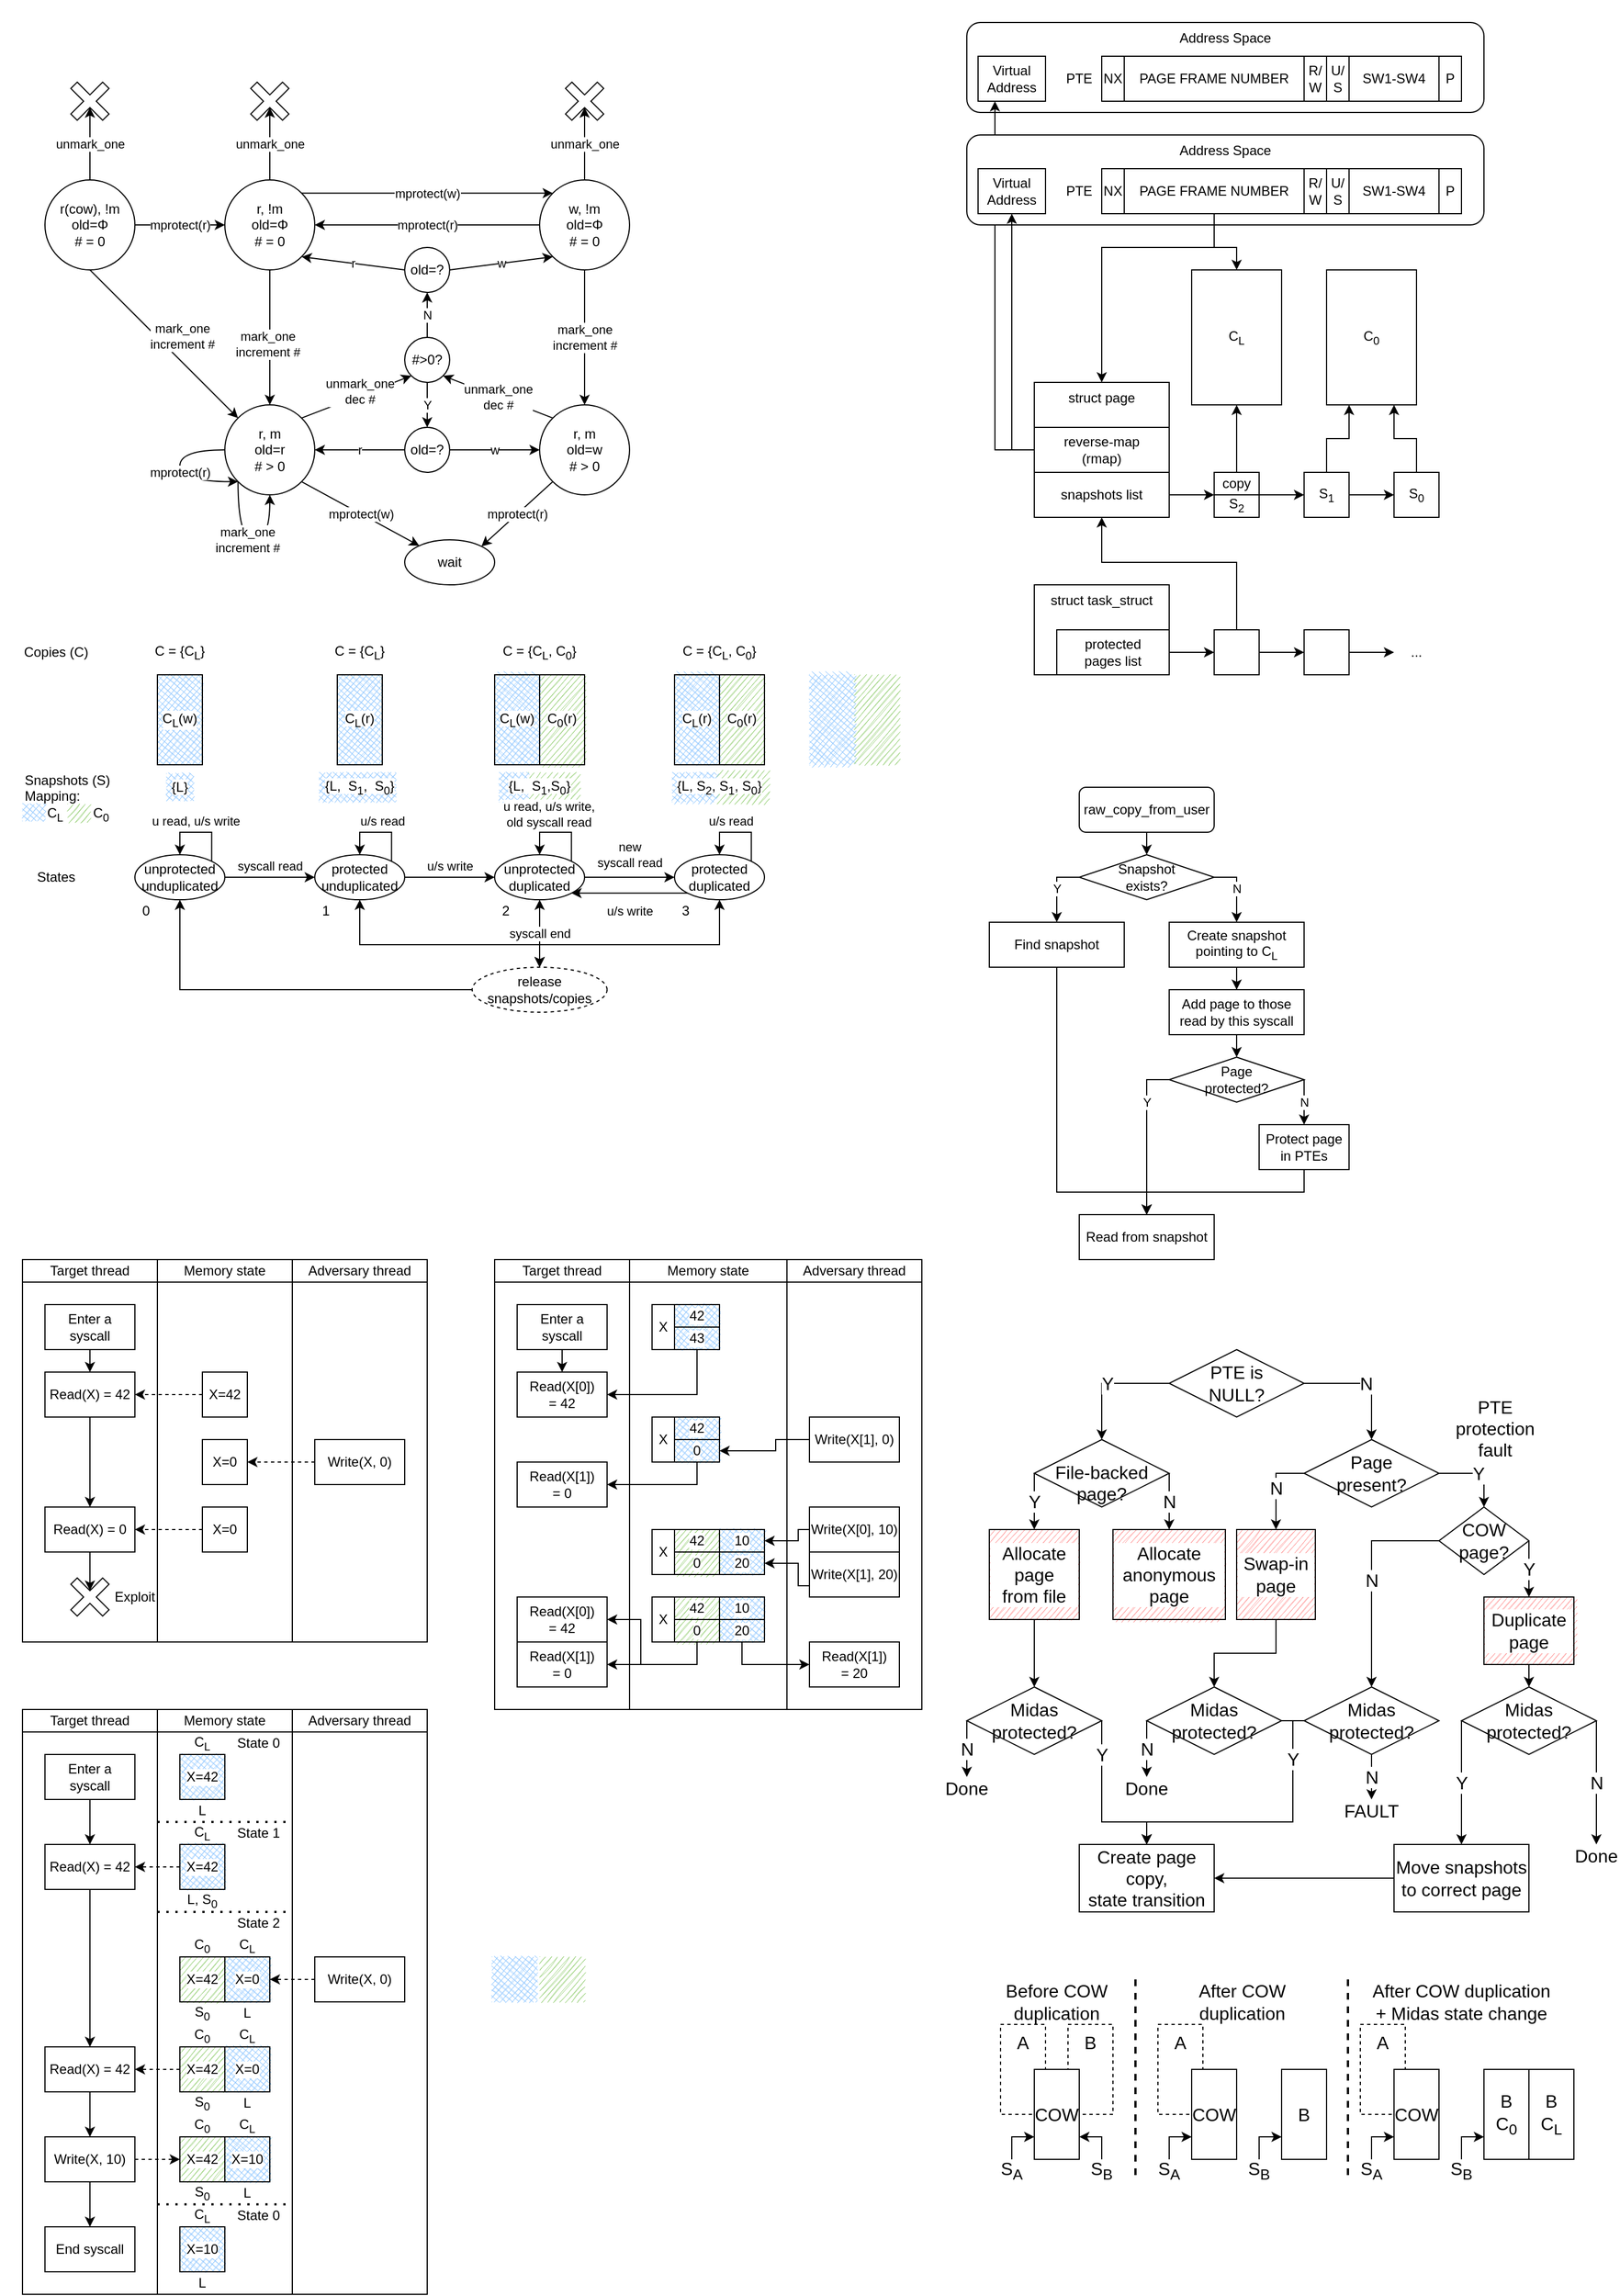 <mxfile version="15.1.0" type="device"><diagram id="ZgGV1-kqw9fMqNRYj13-" name="Page-1"><mxGraphModel dx="2008" dy="1151" grid="1" gridSize="10" guides="1" tooltips="1" connect="1" arrows="1" fold="1" page="1" pageScale="1" pageWidth="850" pageHeight="1100" math="0" shadow="0"><root><mxCell id="0"/><mxCell id="1" parent="0"/><mxCell id="mjU4arz3Nz6LHvhh59oq-58" value="" style="rounded=0;whiteSpace=wrap;html=1;labelBackgroundColor=#ffffff;sketch=1;strokeColor=none;fillStyle=hachure;fillColor=#97D077;" parent="1" vertex="1"><mxGeometry x="640" y="1400" width="40" height="20" as="geometry"/></mxCell><mxCell id="mjU4arz3Nz6LHvhh59oq-59" value="" style="rounded=0;whiteSpace=wrap;html=1;labelBackgroundColor=#ffffff;sketch=1;strokeColor=none;fillStyle=hachure;fillColor=#97D077;" parent="1" vertex="1"><mxGeometry x="640" y="1460" width="40" height="20" as="geometry"/></mxCell><mxCell id="mjU4arz3Nz6LHvhh59oq-3" value="" style="rounded=0;whiteSpace=wrap;html=1;fillColor=none;" parent="1" vertex="1"><mxGeometry x="600" y="1180" width="140" height="380" as="geometry"/></mxCell><mxCell id="mjU4arz3Nz6LHvhh59oq-47" value="" style="rounded=0;whiteSpace=wrap;html=1;labelBackgroundColor=#ffffff;sketch=1;strokeColor=none;fillStyle=hachure;fillColor=#97D077;" parent="1" vertex="1"><mxGeometry x="640" y="1420" width="40" height="20" as="geometry"/></mxCell><mxCell id="mjU4arz3Nz6LHvhh59oq-39" value="" style="rounded=0;whiteSpace=wrap;html=1;labelBackgroundColor=#ffffff;sketch=1;strokeColor=none;fillStyle=cross-hatch;fillColor=#99CCFF;" parent="1" vertex="1"><mxGeometry x="680" y="1400" width="40" height="20" as="geometry"/></mxCell><mxCell id="mjU4arz3Nz6LHvhh59oq-33" value="" style="rounded=0;whiteSpace=wrap;html=1;labelBackgroundColor=#ffffff;sketch=1;strokeColor=none;fillStyle=cross-hatch;fillColor=#99CCFF;" parent="1" vertex="1"><mxGeometry x="640" y="1200" width="40" height="40" as="geometry"/></mxCell><mxCell id="mjU4arz3Nz6LHvhh59oq-34" value="" style="rounded=0;whiteSpace=wrap;html=1;labelBackgroundColor=#ffffff;sketch=1;strokeColor=none;fillStyle=cross-hatch;fillColor=#99CCFF;" parent="1" vertex="1"><mxGeometry x="640" y="1300" width="40" height="40" as="geometry"/></mxCell><mxCell id="BvnVw-4qKByz3GFjecwE-88" value="" style="rounded=0;whiteSpace=wrap;html=1;labelBackgroundColor=#ffffff;sketch=1;strokeColor=none;fillStyle=hachure;fontStyle=0;fillColor=#FF9999;" parent="1" vertex="1"><mxGeometry x="920" y="1400" width="80" height="80" as="geometry"/></mxCell><mxCell id="BvnVw-4qKByz3GFjecwE-84" value="" style="rounded=0;whiteSpace=wrap;html=1;labelBackgroundColor=#ffffff;sketch=1;strokeColor=none;fillStyle=hachure;fontStyle=0;fillColor=#FF9999;" parent="1" vertex="1"><mxGeometry x="1360" y="1460" width="80" height="60" as="geometry"/></mxCell><mxCell id="BvnVw-4qKByz3GFjecwE-85" value="" style="rounded=0;whiteSpace=wrap;html=1;labelBackgroundColor=#ffffff;sketch=1;strokeColor=none;fillStyle=hachure;fontStyle=0;fillColor=#FF9999;" parent="1" vertex="1"><mxGeometry x="1140" y="1400" width="70" height="80" as="geometry"/></mxCell><mxCell id="BvnVw-4qKByz3GFjecwE-86" value="" style="rounded=0;whiteSpace=wrap;html=1;labelBackgroundColor=#ffffff;sketch=1;strokeColor=none;fillStyle=hachure;fontStyle=0;fillColor=#FF9999;" parent="1" vertex="1"><mxGeometry x="1030" y="1400" width="100" height="80" as="geometry"/></mxCell><mxCell id="BvnVw-4qKByz3GFjecwE-68" value="" style="rounded=0;whiteSpace=wrap;html=1;fontSize=16;verticalAlign=middle;fillColor=none;strokeColor=none;" parent="1" vertex="1"><mxGeometry x="900" y="1800" width="560" height="180" as="geometry"/></mxCell><mxCell id="BvnVw-4qKByz3GFjecwE-36" value="A" style="rounded=0;whiteSpace=wrap;html=1;fontSize=16;fillColor=none;verticalAlign=top;dashed=1;" parent="1" vertex="1"><mxGeometry x="930" y="1840" width="40" height="80" as="geometry"/></mxCell><mxCell id="BvnVw-4qKByz3GFjecwE-37" value="B" style="rounded=0;whiteSpace=wrap;html=1;fontSize=16;fillColor=none;verticalAlign=top;dashed=1;" parent="1" vertex="1"><mxGeometry x="990" y="1840" width="40" height="80" as="geometry"/></mxCell><mxCell id="BvnVw-4qKByz3GFjecwE-39" value="A" style="rounded=0;whiteSpace=wrap;html=1;fontSize=16;fillColor=none;verticalAlign=top;dashed=1;" parent="1" vertex="1"><mxGeometry x="1070" y="1840" width="40" height="80" as="geometry"/></mxCell><mxCell id="BvnVw-4qKByz3GFjecwE-42" value="A" style="rounded=0;whiteSpace=wrap;html=1;fontSize=16;fillColor=none;verticalAlign=top;dashed=1;" parent="1" vertex="1"><mxGeometry x="1250" y="1840" width="40" height="80" as="geometry"/></mxCell><mxCell id="BvnVw-4qKByz3GFjecwE-44" value="&lt;div&gt;B&lt;/div&gt;C&lt;sub&gt;L&lt;/sub&gt;" style="rounded=0;whiteSpace=wrap;html=1;fontSize=16;verticalAlign=middle;" parent="1" vertex="1"><mxGeometry x="1400" y="1880" width="40" height="80" as="geometry"/></mxCell><mxCell id="BvnVw-4qKByz3GFjecwE-34" value="" style="rounded=0;whiteSpace=wrap;html=1;fontSize=16;verticalAlign=middle;fillColor=none;strokeColor=none;" parent="1" vertex="1"><mxGeometry x="880" y="1240" width="600" height="500" as="geometry"/></mxCell><mxCell id="hSm4koDUXmgNAm0xiuls-177" value="&lt;div align=&quot;center&quot;&gt;Address Space&lt;/div&gt;" style="rounded=1;whiteSpace=wrap;html=1;align=center;verticalAlign=top;" parent="1" vertex="1"><mxGeometry x="900" y="60" width="460" height="80" as="geometry"/></mxCell><mxCell id="hSm4koDUXmgNAm0xiuls-195" value="" style="rounded=0;whiteSpace=wrap;html=1;align=center;fillColor=none;strokeColor=none;" parent="1" vertex="1"><mxGeometry x="880" y="40" width="500" height="620" as="geometry"/></mxCell><mxCell id="hSm4koDUXmgNAm0xiuls-194" style="edgeStyle=orthogonalEdgeStyle;rounded=0;orthogonalLoop=1;jettySize=auto;html=1;exitX=0;exitY=0.5;exitDx=0;exitDy=0;entryX=0.25;entryY=1;entryDx=0;entryDy=0;" parent="1" source="hSm4koDUXmgNAm0xiuls-149" target="hSm4koDUXmgNAm0xiuls-187" edge="1"><mxGeometry relative="1" as="geometry"/></mxCell><mxCell id="8cbXPjj0JMSHBprmDZsg-39" value="&lt;div align=&quot;center&quot;&gt;Address Space&lt;/div&gt;" style="rounded=1;whiteSpace=wrap;html=1;align=center;verticalAlign=top;" parent="1" vertex="1"><mxGeometry x="900" y="160" width="460" height="80" as="geometry"/></mxCell><mxCell id="8cbXPjj0JMSHBprmDZsg-22" value="" style="rounded=0;whiteSpace=wrap;html=1;verticalAlign=middle;fillColor=none;strokeColor=none;" parent="1" vertex="1"><mxGeometry x="900" y="720" width="360" height="470" as="geometry"/></mxCell><mxCell id="hSm4koDUXmgNAm0xiuls-193" style="edgeStyle=orthogonalEdgeStyle;rounded=0;orthogonalLoop=1;jettySize=auto;html=1;exitX=0;exitY=0.5;exitDx=0;exitDy=0;entryX=0.5;entryY=1;entryDx=0;entryDy=0;" parent="1" source="hSm4koDUXmgNAm0xiuls-149" target="hSm4koDUXmgNAm0xiuls-162" edge="1"><mxGeometry relative="1" as="geometry"/></mxCell><mxCell id="hSm4koDUXmgNAm0xiuls-52" value="" style="rounded=0;whiteSpace=wrap;html=1;fillColor=none;" parent="1" vertex="1"><mxGeometry x="60" y="1580" width="120" height="500" as="geometry"/></mxCell><mxCell id="hSm4koDUXmgNAm0xiuls-53" value="" style="rounded=0;whiteSpace=wrap;html=1;fillColor=none;" parent="1" vertex="1"><mxGeometry x="180" y="1580" width="120" height="500" as="geometry"/></mxCell><mxCell id="hSm4koDUXmgNAm0xiuls-54" value="" style="rounded=0;whiteSpace=wrap;html=1;fillColor=none;" parent="1" vertex="1"><mxGeometry x="300" y="1580" width="120" height="500" as="geometry"/></mxCell><mxCell id="hSm4koDUXmgNAm0xiuls-88" value="" style="rounded=0;whiteSpace=wrap;html=1;labelBackgroundColor=#ffffff;sketch=1;strokeColor=none;fillStyle=cross-hatch;fillColor=#99CCFF;" parent="1" vertex="1"><mxGeometry x="200" y="2020" width="40" height="40" as="geometry"/></mxCell><mxCell id="hSm4koDUXmgNAm0xiuls-83" value="" style="rounded=0;whiteSpace=wrap;html=1;labelBackgroundColor=#ffffff;sketch=1;strokeColor=none;fillStyle=cross-hatch;fillColor=#99CCFF;" parent="1" vertex="1"><mxGeometry x="200" y="1600" width="40" height="40" as="geometry"/></mxCell><mxCell id="hSm4koDUXmgNAm0xiuls-84" value="" style="rounded=0;whiteSpace=wrap;html=1;labelBackgroundColor=#ffffff;sketch=1;strokeColor=none;fillStyle=cross-hatch;fillColor=#99CCFF;" parent="1" vertex="1"><mxGeometry x="200" y="1680" width="40" height="40" as="geometry"/></mxCell><mxCell id="hSm4koDUXmgNAm0xiuls-85" value="" style="rounded=0;whiteSpace=wrap;html=1;labelBackgroundColor=#ffffff;sketch=1;strokeColor=none;fillStyle=cross-hatch;fillColor=#99CCFF;" parent="1" vertex="1"><mxGeometry x="240" y="1780" width="40" height="40" as="geometry"/></mxCell><mxCell id="hSm4koDUXmgNAm0xiuls-86" value="" style="rounded=0;whiteSpace=wrap;html=1;labelBackgroundColor=#ffffff;sketch=1;strokeColor=none;fillStyle=cross-hatch;fillColor=#99CCFF;" parent="1" vertex="1"><mxGeometry x="240" y="1860" width="40" height="40" as="geometry"/></mxCell><mxCell id="hSm4koDUXmgNAm0xiuls-87" value="" style="rounded=0;whiteSpace=wrap;html=1;labelBackgroundColor=#ffffff;sketch=1;strokeColor=none;fillStyle=cross-hatch;fillColor=#99CCFF;" parent="1" vertex="1"><mxGeometry x="240" y="1940" width="40" height="40" as="geometry"/></mxCell><mxCell id="hSm4koDUXmgNAm0xiuls-90" value="" style="rounded=0;whiteSpace=wrap;html=1;labelBackgroundColor=#ffffff;sketch=1;strokeColor=none;fillStyle=hachure;fillColor=#97D077;" parent="1" vertex="1"><mxGeometry x="200" y="1780" width="40" height="40" as="geometry"/></mxCell><mxCell id="hSm4koDUXmgNAm0xiuls-91" value="" style="rounded=0;whiteSpace=wrap;html=1;labelBackgroundColor=#ffffff;sketch=1;strokeColor=none;fillStyle=hachure;fillColor=#97D077;" parent="1" vertex="1"><mxGeometry x="200" y="1860" width="40" height="40" as="geometry"/></mxCell><mxCell id="hSm4koDUXmgNAm0xiuls-92" value="" style="rounded=0;whiteSpace=wrap;html=1;labelBackgroundColor=#ffffff;sketch=1;strokeColor=none;fillStyle=hachure;fillColor=#97D077;" parent="1" vertex="1"><mxGeometry x="200" y="1940" width="40" height="40" as="geometry"/></mxCell><mxCell id="sgO2sDlPtiAHOV2v07FV-78" value="" style="rounded=0;whiteSpace=wrap;html=1;labelBackgroundColor=#ffffff;sketch=0;fontFamily=Courier New;fillColor=none;strokeColor=none;" parent="1" vertex="1"><mxGeometry x="40" y="600" width="700" height="340" as="geometry"/></mxCell><mxCell id="sgO2sDlPtiAHOV2v07FV-73" value="" style="rounded=0;whiteSpace=wrap;html=1;labelBackgroundColor=#ffffff;sketch=1;strokeColor=none;fillStyle=hachure;fillColor=#97D077;" parent="1" vertex="1"><mxGeometry x="677.5" y="725" width="46.5" height="30" as="geometry"/></mxCell><mxCell id="sgO2sDlPtiAHOV2v07FV-74" value="" style="rounded=0;whiteSpace=wrap;html=1;labelBackgroundColor=#ffffff;sketch=1;strokeColor=none;fillStyle=cross-hatch;fillColor=#99CCFF;" parent="1" vertex="1"><mxGeometry x="638" y="727" width="39.5" height="26" as="geometry"/></mxCell><mxCell id="sgO2sDlPtiAHOV2v07FV-65" value="" style="rounded=0;whiteSpace=wrap;html=1;labelBackgroundColor=#ffffff;sketch=1;strokeColor=none;fillStyle=cross-hatch;fillColor=#99CCFF;" parent="1" vertex="1"><mxGeometry x="324" y="727" width="68" height="26" as="geometry"/></mxCell><mxCell id="sgO2sDlPtiAHOV2v07FV-68" value="" style="rounded=0;whiteSpace=wrap;html=1;labelBackgroundColor=#ffffff;sketch=1;strokeColor=none;fillStyle=cross-hatch;fillColor=#99CCFF;fontStyle=1" parent="1" vertex="1"><mxGeometry x="484" y="727" width="26" height="26" as="geometry"/></mxCell><mxCell id="sgO2sDlPtiAHOV2v07FV-69" value="" style="rounded=0;whiteSpace=wrap;html=1;labelBackgroundColor=#ffffff;sketch=1;strokeColor=none;fillStyle=hachure;fillColor=#97D077;fontStyle=1" parent="1" vertex="1"><mxGeometry x="510" y="727" width="46" height="23" as="geometry"/></mxCell><mxCell id="sgO2sDlPtiAHOV2v07FV-58" value="" style="rounded=0;whiteSpace=wrap;html=1;labelBackgroundColor=#ffffff;sketch=1;strokeColor=none;fillStyle=hachure;fillColor=#97D077;" parent="1" vertex="1"><mxGeometry x="520" y="640" width="40" height="80" as="geometry"/></mxCell><mxCell id="sgO2sDlPtiAHOV2v07FV-59" value="" style="rounded=0;whiteSpace=wrap;html=1;labelBackgroundColor=#ffffff;sketch=1;strokeColor=none;fillStyle=hachure;fillColor=#97D077;" parent="1" vertex="1"><mxGeometry x="680" y="640" width="40" height="80" as="geometry"/></mxCell><mxCell id="sgO2sDlPtiAHOV2v07FV-46" value="&lt;div&gt;&lt;span style=&quot;background-color: rgb(255 , 255 , 255)&quot;&gt;C&lt;sub&gt;0&lt;/sub&gt;(r)&lt;/span&gt;&lt;/div&gt;" style="rounded=0;whiteSpace=wrap;html=1;sketch=0;fillColor=none;" parent="1" vertex="1"><mxGeometry x="520" y="640" width="40" height="80" as="geometry"/></mxCell><mxCell id="sgO2sDlPtiAHOV2v07FV-52" value="&lt;div&gt;&lt;span style=&quot;background-color: rgb(255 , 255 , 255)&quot;&gt;C&lt;sub&gt;0&lt;/sub&gt;(r)&lt;/span&gt;&lt;/div&gt;" style="rounded=0;whiteSpace=wrap;html=1;fillColor=none;" parent="1" vertex="1"><mxGeometry x="680" y="640" width="40" height="80" as="geometry"/></mxCell><mxCell id="sgO2sDlPtiAHOV2v07FV-54" value="" style="rounded=0;whiteSpace=wrap;html=1;labelBackgroundColor=#ffffff;sketch=1;strokeColor=none;fillStyle=cross-hatch;fillColor=#99CCFF;" parent="1" vertex="1"><mxGeometry x="640" y="640" width="40" height="80" as="geometry"/></mxCell><mxCell id="sgO2sDlPtiAHOV2v07FV-55" value="" style="rounded=0;whiteSpace=wrap;html=1;labelBackgroundColor=#ffffff;sketch=1;strokeColor=none;fillStyle=cross-hatch;fillColor=#99CCFF;" parent="1" vertex="1"><mxGeometry x="480" y="640" width="40" height="80" as="geometry"/></mxCell><mxCell id="sgO2sDlPtiAHOV2v07FV-56" value="" style="rounded=0;whiteSpace=wrap;html=1;labelBackgroundColor=#ffffff;sketch=1;strokeColor=none;fillStyle=cross-hatch;fillColor=#99CCFF;" parent="1" vertex="1"><mxGeometry x="340" y="640" width="40" height="80" as="geometry"/></mxCell><mxCell id="sgO2sDlPtiAHOV2v07FV-57" value="" style="rounded=0;whiteSpace=wrap;html=1;labelBackgroundColor=#ffffff;sketch=1;strokeColor=none;fillStyle=cross-hatch;fillColor=#99CCFF;" parent="1" vertex="1"><mxGeometry x="180" y="640" width="40" height="80" as="geometry"/></mxCell><mxCell id="dhuzZzmLRCIXjbbIye5t-8" value="unmark_one" style="edgeStyle=orthogonalEdgeStyle;rounded=0;orthogonalLoop=1;jettySize=auto;html=1;exitX=0.5;exitY=0;exitDx=0;exitDy=0;entryX=0;entryY=0;entryDx=24;entryDy=24;entryPerimeter=0;" parent="1" source="dhuzZzmLRCIXjbbIye5t-1" target="dhuzZzmLRCIXjbbIye5t-6" edge="1"><mxGeometry relative="1" as="geometry"/></mxCell><mxCell id="dhuzZzmLRCIXjbbIye5t-15" style="edgeStyle=orthogonalEdgeStyle;rounded=0;orthogonalLoop=1;jettySize=auto;html=1;exitX=0.5;exitY=1;exitDx=0;exitDy=0;entryX=0.5;entryY=0;entryDx=0;entryDy=0;" parent="1" source="dhuzZzmLRCIXjbbIye5t-1" target="dhuzZzmLRCIXjbbIye5t-4" edge="1"><mxGeometry relative="1" as="geometry"/></mxCell><mxCell id="dhuzZzmLRCIXjbbIye5t-18" value="&lt;div&gt;mark_one&lt;/div&gt;&lt;div&gt;increment #&lt;br&gt;&lt;/div&gt;" style="edgeLabel;html=1;align=center;verticalAlign=middle;resizable=0;points=[];" parent="dhuzZzmLRCIXjbbIye5t-15" vertex="1" connectable="0"><mxGeometry x="0.088" y="-2" relative="1" as="geometry"><mxPoint as="offset"/></mxGeometry></mxCell><mxCell id="dhuzZzmLRCIXjbbIye5t-20" value="mprotect(w)" style="edgeStyle=none;rounded=0;orthogonalLoop=1;jettySize=auto;html=1;exitX=1;exitY=0;exitDx=0;exitDy=0;entryX=0;entryY=0;entryDx=0;entryDy=0;" parent="1" source="dhuzZzmLRCIXjbbIye5t-1" target="dhuzZzmLRCIXjbbIye5t-3" edge="1"><mxGeometry relative="1" as="geometry"><Array as="points"/></mxGeometry></mxCell><mxCell id="dhuzZzmLRCIXjbbIye5t-1" value="&lt;div&gt;r, !m&lt;/div&gt;&lt;div&gt;old=&lt;span class=&quot;aCOpRe&quot;&gt;&lt;span&gt;Φ&lt;/span&gt;&lt;/span&gt;&lt;/div&gt;&lt;div&gt;&lt;span class=&quot;aCOpRe&quot;&gt;&lt;span&gt;# = 0&lt;br&gt;&lt;/span&gt;&lt;/span&gt; &lt;/div&gt;" style="ellipse;whiteSpace=wrap;html=1;aspect=fixed;" parent="1" vertex="1"><mxGeometry x="240" y="200" width="80" height="80" as="geometry"/></mxCell><mxCell id="dhuzZzmLRCIXjbbIye5t-14" style="rounded=0;orthogonalLoop=1;jettySize=auto;html=1;exitX=0.5;exitY=1;exitDx=0;exitDy=0;" parent="1" source="dhuzZzmLRCIXjbbIye5t-2" target="dhuzZzmLRCIXjbbIye5t-4" edge="1"><mxGeometry relative="1" as="geometry"/></mxCell><mxCell id="dhuzZzmLRCIXjbbIye5t-17" value="&lt;div&gt;mark_one&lt;/div&gt;&lt;div&gt;increment #&lt;br&gt;&lt;/div&gt;" style="edgeLabel;html=1;align=center;verticalAlign=middle;resizable=0;points=[];" parent="dhuzZzmLRCIXjbbIye5t-14" vertex="1" connectable="0"><mxGeometry x="0.156" y="1" relative="1" as="geometry"><mxPoint x="5.26" y="-16.67" as="offset"/></mxGeometry></mxCell><mxCell id="dhuzZzmLRCIXjbbIye5t-25" value="mprotect(r)" style="edgeStyle=none;rounded=0;orthogonalLoop=1;jettySize=auto;html=1;exitX=1;exitY=0.5;exitDx=0;exitDy=0;entryX=0;entryY=0.5;entryDx=0;entryDy=0;" parent="1" source="dhuzZzmLRCIXjbbIye5t-2" target="dhuzZzmLRCIXjbbIye5t-1" edge="1"><mxGeometry relative="1" as="geometry"/></mxCell><mxCell id="dhuzZzmLRCIXjbbIye5t-2" value="r(cow), !m&lt;div&gt;old=&lt;span class=&quot;aCOpRe&quot;&gt;&lt;span&gt;Φ&lt;/span&gt;&lt;/span&gt;&lt;/div&gt;&lt;div&gt;&lt;span class=&quot;aCOpRe&quot;&gt;&lt;span&gt;# = 0&lt;br&gt;&lt;/span&gt;&lt;/span&gt; &lt;/div&gt;" style="ellipse;whiteSpace=wrap;html=1;aspect=fixed;" parent="1" vertex="1"><mxGeometry x="80" y="200" width="80" height="80" as="geometry"/></mxCell><mxCell id="dhuzZzmLRCIXjbbIye5t-16" value="&lt;div&gt;mark_one&lt;/div&gt;&lt;div&gt;increment #&lt;br&gt;&lt;/div&gt;" style="edgeStyle=none;rounded=0;orthogonalLoop=1;jettySize=auto;html=1;exitX=0.5;exitY=1;exitDx=0;exitDy=0;entryX=0.5;entryY=0;entryDx=0;entryDy=0;" parent="1" source="dhuzZzmLRCIXjbbIye5t-3" target="dhuzZzmLRCIXjbbIye5t-5" edge="1"><mxGeometry relative="1" as="geometry"/></mxCell><mxCell id="dhuzZzmLRCIXjbbIye5t-24" value="mprotect(r)" style="edgeStyle=none;rounded=0;orthogonalLoop=1;jettySize=auto;html=1;exitX=0;exitY=0.5;exitDx=0;exitDy=0;entryX=1;entryY=0.5;entryDx=0;entryDy=0;" parent="1" source="dhuzZzmLRCIXjbbIye5t-3" target="dhuzZzmLRCIXjbbIye5t-1" edge="1"><mxGeometry relative="1" as="geometry"/></mxCell><mxCell id="dhuzZzmLRCIXjbbIye5t-3" value="w, !m&lt;div&gt;old=&lt;span class=&quot;aCOpRe&quot;&gt;&lt;span&gt;Φ&lt;/span&gt;&lt;/span&gt;&lt;/div&gt;&lt;div&gt;&lt;span class=&quot;aCOpRe&quot;&gt;&lt;span&gt;# = 0&lt;br&gt;&lt;/span&gt;&lt;/span&gt; &lt;/div&gt;" style="ellipse;whiteSpace=wrap;html=1;aspect=fixed;" parent="1" vertex="1"><mxGeometry x="520" y="200" width="80" height="80" as="geometry"/></mxCell><mxCell id="dhuzZzmLRCIXjbbIye5t-30" style="rounded=0;orthogonalLoop=1;jettySize=auto;html=1;exitX=1;exitY=0;exitDx=0;exitDy=0;entryX=0;entryY=1;entryDx=0;entryDy=0;" parent="1" source="dhuzZzmLRCIXjbbIye5t-4" target="dhuzZzmLRCIXjbbIye5t-29" edge="1"><mxGeometry relative="1" as="geometry"/></mxCell><mxCell id="dhuzZzmLRCIXjbbIye5t-32" value="&lt;div&gt;unmark_one&lt;/div&gt;&lt;div&gt;dec #&lt;br&gt;&lt;/div&gt;" style="edgeLabel;html=1;align=center;verticalAlign=middle;resizable=0;points=[];" parent="dhuzZzmLRCIXjbbIye5t-30" vertex="1" connectable="0"><mxGeometry x="0.263" y="-1" relative="1" as="geometry"><mxPoint x="-10.32" y="-1.56" as="offset"/></mxGeometry></mxCell><mxCell id="dhuzZzmLRCIXjbbIye5t-43" value="mprotect(w)" style="edgeStyle=none;rounded=0;orthogonalLoop=1;jettySize=auto;html=1;exitX=1;exitY=1;exitDx=0;exitDy=0;" parent="1" source="dhuzZzmLRCIXjbbIye5t-4" target="dhuzZzmLRCIXjbbIye5t-44" edge="1"><mxGeometry relative="1" as="geometry"><mxPoint x="360" y="500" as="targetPoint"/></mxGeometry></mxCell><mxCell id="dhuzZzmLRCIXjbbIye5t-4" value="&lt;div&gt;r, m&lt;/div&gt;&lt;div&gt;old=&lt;span class=&quot;aCOpRe&quot;&gt;&lt;span&gt;r&lt;/span&gt;&lt;/span&gt;&lt;/div&gt;&lt;div&gt;&lt;span class=&quot;aCOpRe&quot;&gt;&lt;span&gt;# &amp;gt; 0&lt;br&gt;&lt;/span&gt;&lt;/span&gt; &lt;/div&gt;" style="ellipse;whiteSpace=wrap;html=1;aspect=fixed;" parent="1" vertex="1"><mxGeometry x="240" y="400" width="80" height="80" as="geometry"/></mxCell><mxCell id="dhuzZzmLRCIXjbbIye5t-31" value="&lt;div&gt;unmark_one&lt;/div&gt;&lt;div&gt;dec #&lt;br&gt;&lt;/div&gt;" style="rounded=0;orthogonalLoop=1;jettySize=auto;html=1;exitX=0;exitY=0;exitDx=0;exitDy=0;entryX=1;entryY=1;entryDx=0;entryDy=0;" parent="1" source="dhuzZzmLRCIXjbbIye5t-5" target="dhuzZzmLRCIXjbbIye5t-29" edge="1"><mxGeometry relative="1" as="geometry"/></mxCell><mxCell id="dhuzZzmLRCIXjbbIye5t-45" value="mprotect(r)" style="edgeStyle=none;rounded=0;orthogonalLoop=1;jettySize=auto;html=1;exitX=0;exitY=1;exitDx=0;exitDy=0;entryX=1;entryY=0;entryDx=0;entryDy=0;" parent="1" source="dhuzZzmLRCIXjbbIye5t-5" target="dhuzZzmLRCIXjbbIye5t-44" edge="1"><mxGeometry relative="1" as="geometry"/></mxCell><mxCell id="dhuzZzmLRCIXjbbIye5t-5" value="&lt;div&gt;r, m&lt;/div&gt;&lt;div&gt;old=&lt;span class=&quot;aCOpRe&quot;&gt;&lt;span&gt;w&lt;/span&gt;&lt;/span&gt;&lt;/div&gt;&lt;div&gt;&lt;span class=&quot;aCOpRe&quot;&gt;&lt;span&gt;# &amp;gt; 0&lt;br&gt;&lt;/span&gt;&lt;/span&gt; &lt;/div&gt;" style="ellipse;whiteSpace=wrap;html=1;aspect=fixed;" parent="1" vertex="1"><mxGeometry x="520" y="400" width="80" height="80" as="geometry"/></mxCell><mxCell id="dhuzZzmLRCIXjbbIye5t-6" value="" style="shape=cross;whiteSpace=wrap;html=1;rotation=45;" parent="1" vertex="1"><mxGeometry x="260" y="110" width="40" height="40" as="geometry"/></mxCell><mxCell id="dhuzZzmLRCIXjbbIye5t-9" value="unmark_one" style="edgeStyle=orthogonalEdgeStyle;rounded=0;orthogonalLoop=1;jettySize=auto;html=1;exitX=0.5;exitY=0;exitDx=0;exitDy=0;entryX=0;entryY=0;entryDx=24;entryDy=24;entryPerimeter=0;" parent="1" source="dhuzZzmLRCIXjbbIye5t-2" target="dhuzZzmLRCIXjbbIye5t-10" edge="1"><mxGeometry relative="1" as="geometry"><mxPoint x="120" y="200" as="sourcePoint"/></mxGeometry></mxCell><mxCell id="dhuzZzmLRCIXjbbIye5t-10" value="" style="shape=cross;whiteSpace=wrap;html=1;rotation=45;" parent="1" vertex="1"><mxGeometry x="100" y="110" width="40" height="40" as="geometry"/></mxCell><mxCell id="dhuzZzmLRCIXjbbIye5t-11" value="unmark_one" style="edgeStyle=orthogonalEdgeStyle;rounded=0;orthogonalLoop=1;jettySize=auto;html=1;exitX=0.5;exitY=0;exitDx=0;exitDy=0;entryX=0;entryY=0;entryDx=24;entryDy=24;entryPerimeter=0;" parent="1" source="dhuzZzmLRCIXjbbIye5t-3" target="dhuzZzmLRCIXjbbIye5t-12" edge="1"><mxGeometry relative="1" as="geometry"><mxPoint x="560" y="200" as="sourcePoint"/></mxGeometry></mxCell><mxCell id="dhuzZzmLRCIXjbbIye5t-12" value="" style="shape=cross;whiteSpace=wrap;html=1;rotation=45;" parent="1" vertex="1"><mxGeometry x="540" y="110" width="40" height="40" as="geometry"/></mxCell><mxCell id="dhuzZzmLRCIXjbbIye5t-27" value="&lt;div&gt;mark_one&lt;/div&gt;&lt;div&gt;increment #&lt;br&gt;&lt;/div&gt;" style="edgeStyle=orthogonalEdgeStyle;rounded=0;orthogonalLoop=1;jettySize=auto;html=1;exitX=0;exitY=1;exitDx=0;exitDy=0;entryX=0.5;entryY=1;entryDx=0;entryDy=0;curved=1;" parent="1" source="dhuzZzmLRCIXjbbIye5t-4" target="dhuzZzmLRCIXjbbIye5t-4" edge="1"><mxGeometry relative="1" as="geometry"><Array as="points"><mxPoint x="252" y="520"/><mxPoint x="280" y="520"/></Array></mxGeometry></mxCell><mxCell id="dhuzZzmLRCIXjbbIye5t-28" value="mprotect(r)" style="edgeStyle=orthogonalEdgeStyle;curved=1;rounded=0;orthogonalLoop=1;jettySize=auto;html=1;exitX=0;exitY=0.5;exitDx=0;exitDy=0;entryX=0;entryY=1;entryDx=0;entryDy=0;" parent="1" source="dhuzZzmLRCIXjbbIye5t-4" target="dhuzZzmLRCIXjbbIye5t-4" edge="1"><mxGeometry relative="1" as="geometry"><Array as="points"><mxPoint x="200" y="440"/><mxPoint x="200" y="468"/></Array></mxGeometry></mxCell><mxCell id="dhuzZzmLRCIXjbbIye5t-33" value="Y" style="edgeStyle=none;rounded=0;orthogonalLoop=1;jettySize=auto;html=1;exitX=0.5;exitY=1;exitDx=0;exitDy=0;entryX=0.5;entryY=0;entryDx=0;entryDy=0;" parent="1" source="dhuzZzmLRCIXjbbIye5t-29" target="dhuzZzmLRCIXjbbIye5t-35" edge="1"><mxGeometry relative="1" as="geometry"><mxPoint x="419.857" y="440" as="targetPoint"/></mxGeometry></mxCell><mxCell id="dhuzZzmLRCIXjbbIye5t-39" value="N" style="edgeStyle=none;rounded=0;orthogonalLoop=1;jettySize=auto;html=1;exitX=0.5;exitY=0;exitDx=0;exitDy=0;entryX=0.5;entryY=1;entryDx=0;entryDy=0;" parent="1" source="dhuzZzmLRCIXjbbIye5t-29" target="dhuzZzmLRCIXjbbIye5t-38" edge="1"><mxGeometry relative="1" as="geometry"/></mxCell><mxCell id="dhuzZzmLRCIXjbbIye5t-29" value="#&amp;gt;0?" style="ellipse;whiteSpace=wrap;html=1;" parent="1" vertex="1"><mxGeometry x="400" y="340" width="40" height="40" as="geometry"/></mxCell><mxCell id="dhuzZzmLRCIXjbbIye5t-36" value="r" style="edgeStyle=none;rounded=0;orthogonalLoop=1;jettySize=auto;html=1;exitX=0;exitY=0.5;exitDx=0;exitDy=0;entryX=1;entryY=0.5;entryDx=0;entryDy=0;" parent="1" source="dhuzZzmLRCIXjbbIye5t-35" target="dhuzZzmLRCIXjbbIye5t-4" edge="1"><mxGeometry relative="1" as="geometry"/></mxCell><mxCell id="dhuzZzmLRCIXjbbIye5t-37" value="w" style="edgeStyle=none;rounded=0;orthogonalLoop=1;jettySize=auto;html=1;exitX=1;exitY=0.5;exitDx=0;exitDy=0;entryX=0;entryY=0.5;entryDx=0;entryDy=0;" parent="1" source="dhuzZzmLRCIXjbbIye5t-35" target="dhuzZzmLRCIXjbbIye5t-5" edge="1"><mxGeometry relative="1" as="geometry"/></mxCell><mxCell id="dhuzZzmLRCIXjbbIye5t-35" value="old=?" style="ellipse;whiteSpace=wrap;html=1;" parent="1" vertex="1"><mxGeometry x="400" y="420" width="40" height="40" as="geometry"/></mxCell><mxCell id="dhuzZzmLRCIXjbbIye5t-40" value="w" style="edgeStyle=none;rounded=0;orthogonalLoop=1;jettySize=auto;html=1;exitX=1;exitY=0.5;exitDx=0;exitDy=0;entryX=0;entryY=1;entryDx=0;entryDy=0;" parent="1" source="dhuzZzmLRCIXjbbIye5t-38" target="dhuzZzmLRCIXjbbIye5t-3" edge="1"><mxGeometry relative="1" as="geometry"/></mxCell><mxCell id="dhuzZzmLRCIXjbbIye5t-42" value="r" style="edgeStyle=none;rounded=0;orthogonalLoop=1;jettySize=auto;html=1;exitX=0;exitY=0.5;exitDx=0;exitDy=0;entryX=1;entryY=1;entryDx=0;entryDy=0;" parent="1" source="dhuzZzmLRCIXjbbIye5t-38" target="dhuzZzmLRCIXjbbIye5t-1" edge="1"><mxGeometry relative="1" as="geometry"/></mxCell><mxCell id="dhuzZzmLRCIXjbbIye5t-38" value="old=?" style="ellipse;whiteSpace=wrap;html=1;" parent="1" vertex="1"><mxGeometry x="400" y="260" width="40" height="40" as="geometry"/></mxCell><mxCell id="dhuzZzmLRCIXjbbIye5t-44" value="wait" style="ellipse;whiteSpace=wrap;html=1;" parent="1" vertex="1"><mxGeometry x="400" y="520" width="80" height="40" as="geometry"/></mxCell><mxCell id="sgO2sDlPtiAHOV2v07FV-21" value="syscall read" style="edgeStyle=orthogonalEdgeStyle;rounded=0;orthogonalLoop=1;jettySize=auto;html=1;exitX=1;exitY=0.5;exitDx=0;exitDy=0;" parent="1" source="sgO2sDlPtiAHOV2v07FV-17" target="sgO2sDlPtiAHOV2v07FV-18" edge="1"><mxGeometry y="10" relative="1" as="geometry"><mxPoint as="offset"/></mxGeometry></mxCell><mxCell id="sgO2sDlPtiAHOV2v07FV-17" value="&lt;div&gt;unprotected&lt;/div&gt;&lt;div&gt;unduplicated&lt;br&gt;&lt;/div&gt;" style="ellipse;whiteSpace=wrap;html=1;" parent="1" vertex="1"><mxGeometry x="160" y="800" width="80" height="40" as="geometry"/></mxCell><mxCell id="sgO2sDlPtiAHOV2v07FV-24" value="u/s write" style="edgeStyle=orthogonalEdgeStyle;rounded=0;orthogonalLoop=1;jettySize=auto;html=1;exitX=1;exitY=0.5;exitDx=0;exitDy=0;entryX=0;entryY=0.5;entryDx=0;entryDy=0;" parent="1" source="sgO2sDlPtiAHOV2v07FV-18" target="sgO2sDlPtiAHOV2v07FV-19" edge="1"><mxGeometry y="10" relative="1" as="geometry"><mxPoint as="offset"/></mxGeometry></mxCell><mxCell id="sgO2sDlPtiAHOV2v07FV-31" value="" style="rounded=0;orthogonalLoop=1;jettySize=auto;html=1;exitX=0.5;exitY=1;exitDx=0;exitDy=0;entryX=0.5;entryY=0;entryDx=0;entryDy=0;startArrow=classic;startFill=1;" parent="1" source="sgO2sDlPtiAHOV2v07FV-18" target="sgO2sDlPtiAHOV2v07FV-27" edge="1"><mxGeometry relative="1" as="geometry"><Array as="points"><mxPoint x="360" y="880"/><mxPoint x="520" y="880"/></Array></mxGeometry></mxCell><mxCell id="sgO2sDlPtiAHOV2v07FV-18" value="protected&lt;br&gt;&lt;div&gt;unduplicated&lt;br&gt;&lt;/div&gt;" style="ellipse;whiteSpace=wrap;html=1;" parent="1" vertex="1"><mxGeometry x="320" y="800" width="80" height="40" as="geometry"/></mxCell><mxCell id="sgO2sDlPtiAHOV2v07FV-26" value="&lt;div&gt;new&lt;br&gt;&lt;/div&gt;&lt;div&gt;syscall read&lt;/div&gt;" style="edgeStyle=orthogonalEdgeStyle;rounded=0;orthogonalLoop=1;jettySize=auto;html=1;exitX=1;exitY=0.5;exitDx=0;exitDy=0;entryX=0;entryY=0.5;entryDx=0;entryDy=0;" parent="1" source="sgO2sDlPtiAHOV2v07FV-19" target="sgO2sDlPtiAHOV2v07FV-20" edge="1"><mxGeometry y="20" relative="1" as="geometry"><mxPoint as="offset"/></mxGeometry></mxCell><mxCell id="sgO2sDlPtiAHOV2v07FV-30" value="&lt;span style=&quot;background-color: rgb(255 , 255 , 255)&quot;&gt;syscall end&lt;/span&gt;" style="rounded=0;orthogonalLoop=1;jettySize=auto;html=1;exitX=0.5;exitY=1;exitDx=0;exitDy=0;entryX=0.5;entryY=0;entryDx=0;entryDy=0;startArrow=classic;startFill=1;" parent="1" source="sgO2sDlPtiAHOV2v07FV-19" target="sgO2sDlPtiAHOV2v07FV-27" edge="1"><mxGeometry relative="1" as="geometry"><mxPoint as="offset"/></mxGeometry></mxCell><mxCell id="sgO2sDlPtiAHOV2v07FV-19" value="unprotected&lt;br&gt;&lt;div&gt;duplicated&lt;br&gt;&lt;/div&gt;" style="ellipse;whiteSpace=wrap;html=1;" parent="1" vertex="1"><mxGeometry x="480" y="800" width="80" height="40" as="geometry"/></mxCell><mxCell id="sgO2sDlPtiAHOV2v07FV-28" value="&lt;div&gt;u/s write&lt;/div&gt;" style="edgeStyle=orthogonalEdgeStyle;rounded=0;orthogonalLoop=1;jettySize=auto;html=1;exitX=0;exitY=1;exitDx=0;exitDy=0;entryX=1;entryY=1;entryDx=0;entryDy=0;" parent="1" source="sgO2sDlPtiAHOV2v07FV-20" target="sgO2sDlPtiAHOV2v07FV-19" edge="1"><mxGeometry y="16" relative="1" as="geometry"><mxPoint x="570" y="850" as="targetPoint"/><mxPoint as="offset"/></mxGeometry></mxCell><mxCell id="sgO2sDlPtiAHOV2v07FV-29" value="" style="rounded=0;orthogonalLoop=1;jettySize=auto;html=1;exitX=0.5;exitY=1;exitDx=0;exitDy=0;entryX=0.5;entryY=0;entryDx=0;entryDy=0;startArrow=classic;startFill=1;" parent="1" source="sgO2sDlPtiAHOV2v07FV-20" target="sgO2sDlPtiAHOV2v07FV-27" edge="1"><mxGeometry relative="1" as="geometry"><Array as="points"><mxPoint x="680" y="880"/><mxPoint x="520" y="880"/></Array></mxGeometry></mxCell><mxCell id="sgO2sDlPtiAHOV2v07FV-20" value="protected&lt;br&gt;&lt;div&gt;duplicated&lt;br&gt;&lt;/div&gt;" style="ellipse;whiteSpace=wrap;html=1;" parent="1" vertex="1"><mxGeometry x="640" y="800" width="80" height="40" as="geometry"/></mxCell><mxCell id="sgO2sDlPtiAHOV2v07FV-22" value="u read, u/s write" style="edgeStyle=orthogonalEdgeStyle;rounded=0;orthogonalLoop=1;jettySize=auto;html=1;exitX=1;exitY=0;exitDx=0;exitDy=0;entryX=0.5;entryY=0;entryDx=0;entryDy=0;" parent="1" source="sgO2sDlPtiAHOV2v07FV-17" target="sgO2sDlPtiAHOV2v07FV-17" edge="1"><mxGeometry x="0.084" y="-10" relative="1" as="geometry"><Array as="points"><mxPoint x="228" y="780"/><mxPoint x="200" y="780"/></Array><mxPoint as="offset"/></mxGeometry></mxCell><mxCell id="sgO2sDlPtiAHOV2v07FV-23" value="u/s read" style="edgeStyle=orthogonalEdgeStyle;rounded=0;orthogonalLoop=1;jettySize=auto;html=1;exitX=1;exitY=0;exitDx=0;exitDy=0;entryX=0.5;entryY=0;entryDx=0;entryDy=0;" parent="1" source="sgO2sDlPtiAHOV2v07FV-18" target="sgO2sDlPtiAHOV2v07FV-18" edge="1"><mxGeometry x="-0.078" y="-10" relative="1" as="geometry"><Array as="points"><mxPoint x="388" y="780"/><mxPoint x="360" y="780"/></Array><mxPoint as="offset"/></mxGeometry></mxCell><mxCell id="sgO2sDlPtiAHOV2v07FV-25" value="&lt;div&gt;&lt;span style=&quot;background-color: transparent&quot;&gt;u read, u/s write,&lt;/span&gt;&lt;/div&gt;&lt;span style=&quot;background-color: transparent&quot;&gt;old syscall read&lt;/span&gt;" style="edgeStyle=orthogonalEdgeStyle;rounded=0;orthogonalLoop=1;jettySize=auto;html=1;exitX=1;exitY=0;exitDx=0;exitDy=0;entryX=0.5;entryY=0;entryDx=0;entryDy=0;" parent="1" source="sgO2sDlPtiAHOV2v07FV-19" target="sgO2sDlPtiAHOV2v07FV-19" edge="1"><mxGeometry x="0.245" y="-16" relative="1" as="geometry"><Array as="points"><mxPoint x="528" y="780"/><mxPoint x="500" y="780"/></Array><mxPoint as="offset"/></mxGeometry></mxCell><mxCell id="sgO2sDlPtiAHOV2v07FV-77" style="edgeStyle=none;rounded=0;orthogonalLoop=1;jettySize=auto;html=1;exitX=0;exitY=0.5;exitDx=0;exitDy=0;entryX=0.5;entryY=1;entryDx=0;entryDy=0;fontFamily=Courier New;" parent="1" source="sgO2sDlPtiAHOV2v07FV-27" target="sgO2sDlPtiAHOV2v07FV-17" edge="1"><mxGeometry relative="1" as="geometry"><Array as="points"><mxPoint x="200" y="920"/></Array></mxGeometry></mxCell><mxCell id="sgO2sDlPtiAHOV2v07FV-27" value="release snapshots/copies" style="ellipse;whiteSpace=wrap;html=1;dashed=1;" parent="1" vertex="1"><mxGeometry x="460" y="900" width="120" height="40" as="geometry"/></mxCell><mxCell id="sgO2sDlPtiAHOV2v07FV-34" value="&lt;div&gt;C&lt;sub&gt;L&lt;/sub&gt;(w)&lt;/div&gt;" style="rounded=0;whiteSpace=wrap;html=1;labelBackgroundColor=#ffffff;sketch=0;fillStyle=cross-hatch;fillColor=none;" parent="1" vertex="1"><mxGeometry x="180" y="640" width="40" height="80" as="geometry"/></mxCell><mxCell id="sgO2sDlPtiAHOV2v07FV-36" value="States" style="text;html=1;strokeColor=none;fillColor=none;align=center;verticalAlign=middle;whiteSpace=wrap;rounded=0;dashed=1;" parent="1" vertex="1"><mxGeometry x="60" y="800" width="60" height="40" as="geometry"/></mxCell><mxCell id="sgO2sDlPtiAHOV2v07FV-37" value="&lt;div&gt;C = {C&lt;sub&gt;L&lt;/sub&gt;}&lt;br&gt;&lt;/div&gt;" style="text;html=1;strokeColor=none;fillColor=none;align=center;verticalAlign=middle;whiteSpace=wrap;rounded=0;" parent="1" vertex="1"><mxGeometry x="160" y="600" width="80" height="40" as="geometry"/></mxCell><mxCell id="sgO2sDlPtiAHOV2v07FV-40" value="&lt;div&gt;&lt;span style=&quot;background-color: rgb(255 , 255 , 255)&quot;&gt;C&lt;sub&gt;L&lt;/sub&gt;(r)&lt;/span&gt;&lt;/div&gt;" style="rounded=0;whiteSpace=wrap;html=1;sketch=0;fillStyle=cross-hatch;fillColor=none;" parent="1" vertex="1"><mxGeometry x="340" y="640" width="40" height="80" as="geometry"/></mxCell><mxCell id="sgO2sDlPtiAHOV2v07FV-41" value="&lt;div&gt;C = {C&lt;sub&gt;L&lt;/sub&gt;}&lt;br&gt;&lt;/div&gt;" style="text;html=1;strokeColor=none;fillColor=none;align=center;verticalAlign=middle;whiteSpace=wrap;rounded=0;" parent="1" vertex="1"><mxGeometry x="320" y="600" width="80" height="40" as="geometry"/></mxCell><mxCell id="sgO2sDlPtiAHOV2v07FV-42" value="&lt;div&gt;&lt;span style=&quot;background-color: rgb(255 , 255 , 255)&quot;&gt;{L,&amp;nbsp; S&lt;sub&gt;1&lt;/sub&gt;,&amp;nbsp; S&lt;sub&gt;0&lt;/sub&gt;}&lt;/span&gt;&lt;/div&gt;" style="text;html=1;strokeColor=none;fillColor=none;align=center;verticalAlign=middle;whiteSpace=wrap;rounded=0;" parent="1" vertex="1"><mxGeometry x="320" y="730" width="80" height="20" as="geometry"/></mxCell><mxCell id="sgO2sDlPtiAHOV2v07FV-43" value="&lt;div&gt;&lt;span style=&quot;background-color: rgb(255 , 255 , 255)&quot;&gt;C&lt;sub&gt;L&lt;/sub&gt;(w)&lt;/span&gt;&lt;/div&gt;" style="rounded=0;whiteSpace=wrap;html=1;sketch=0;fillStyle=cross-hatch;fillColor=none;" parent="1" vertex="1"><mxGeometry x="480" y="640" width="40" height="80" as="geometry"/></mxCell><mxCell id="sgO2sDlPtiAHOV2v07FV-44" value="&lt;div&gt;&lt;/div&gt;&lt;div&gt;C = {C&lt;sub&gt;L&lt;/sub&gt;, C&lt;sub&gt;0&lt;/sub&gt;}&lt;br&gt;&lt;/div&gt;" style="text;html=1;strokeColor=none;fillColor=none;align=center;verticalAlign=middle;whiteSpace=wrap;rounded=0;" parent="1" vertex="1"><mxGeometry x="480" y="600" width="80" height="40" as="geometry"/></mxCell><mxCell id="sgO2sDlPtiAHOV2v07FV-45" value="&lt;div&gt;&lt;span style=&quot;background-color: rgb(255 , 255 , 255)&quot;&gt;{L,&amp;nbsp; S&lt;sub&gt;1&lt;/sub&gt;,S&lt;sub&gt;0&lt;/sub&gt;}&lt;/span&gt;&lt;/div&gt;" style="text;html=1;strokeColor=none;fillColor=none;align=center;verticalAlign=middle;whiteSpace=wrap;rounded=0;" parent="1" vertex="1"><mxGeometry x="480" y="730" width="80" height="20" as="geometry"/></mxCell><mxCell id="sgO2sDlPtiAHOV2v07FV-47" value="Copies (C)" style="text;html=1;strokeColor=none;fillColor=none;align=center;verticalAlign=middle;whiteSpace=wrap;rounded=0;dashed=1;" parent="1" vertex="1"><mxGeometry x="60" y="600" width="60" height="40" as="geometry"/></mxCell><mxCell id="sgO2sDlPtiAHOV2v07FV-48" value="&lt;div&gt;Snapshots (S)&lt;div align=&quot;left&quot;&gt;Mapping:&lt;br&gt;&lt;/div&gt;&lt;div align=&quot;left&quot;&gt;&amp;nbsp;&amp;nbsp; &amp;nbsp;&amp;nbsp; C&lt;sub&gt;L&lt;/sub&gt;&amp;nbsp;&amp;nbsp;&amp;nbsp;&amp;nbsp;&amp;nbsp;&amp;nbsp;&amp;nbsp; C&lt;sub&gt;0&lt;/sub&gt;&lt;br&gt;&lt;/div&gt;&lt;/div&gt;" style="text;html=1;strokeColor=none;fillColor=none;align=center;verticalAlign=top;whiteSpace=wrap;rounded=0;dashed=1;" parent="1" vertex="1"><mxGeometry x="60" y="720" width="80" height="60" as="geometry"/></mxCell><mxCell id="sgO2sDlPtiAHOV2v07FV-49" value="&lt;div&gt;&lt;span style=&quot;background-color: rgb(255 , 255 , 255)&quot;&gt;C&lt;sub&gt;L&lt;/sub&gt;(r)&lt;/span&gt;&lt;/div&gt;" style="rounded=0;whiteSpace=wrap;html=1;fillColor=none;" parent="1" vertex="1"><mxGeometry x="640" y="640" width="40" height="80" as="geometry"/></mxCell><mxCell id="sgO2sDlPtiAHOV2v07FV-50" value="&lt;div&gt;&lt;/div&gt;&lt;div&gt;C = {C&lt;sub&gt;L&lt;/sub&gt;, C&lt;sub&gt;0&lt;/sub&gt;}&lt;br&gt;&lt;/div&gt;" style="text;html=1;strokeColor=none;fillColor=none;align=center;verticalAlign=middle;whiteSpace=wrap;rounded=0;" parent="1" vertex="1"><mxGeometry x="640" y="600" width="80" height="40" as="geometry"/></mxCell><mxCell id="sgO2sDlPtiAHOV2v07FV-51" value="&lt;div&gt;&lt;span style=&quot;background-color: rgb(255 , 255 , 255)&quot;&gt;{L, S&lt;sub&gt;2&lt;/sub&gt;, S&lt;sub&gt;1&lt;/sub&gt;, S&lt;sub&gt;0&lt;/sub&gt;}&lt;/span&gt;&lt;/div&gt;" style="text;html=1;strokeColor=none;fillColor=none;align=center;verticalAlign=middle;whiteSpace=wrap;rounded=0;" parent="1" vertex="1"><mxGeometry x="640" y="730" width="80" height="20" as="geometry"/></mxCell><mxCell id="sgO2sDlPtiAHOV2v07FV-53" value="" style="rounded=0;whiteSpace=wrap;html=1;labelBackgroundColor=#ffffff;sketch=1;strokeColor=none;fillStyle=cross-hatch;fillColor=#99CCFF;" parent="1" vertex="1"><mxGeometry x="760" y="640" width="40" height="80" as="geometry"/></mxCell><mxCell id="sgO2sDlPtiAHOV2v07FV-60" value="" style="rounded=0;whiteSpace=wrap;html=1;labelBackgroundColor=#ffffff;sketch=1;strokeColor=none;fillStyle=hachure;fillColor=#97D077;" parent="1" vertex="1"><mxGeometry x="800" y="640" width="40" height="80" as="geometry"/></mxCell><mxCell id="sgO2sDlPtiAHOV2v07FV-62" value="" style="rounded=0;whiteSpace=wrap;html=1;labelBackgroundColor=#ffffff;sketch=1;strokeColor=none;fillStyle=cross-hatch;fillColor=#99CCFF;" parent="1" vertex="1"><mxGeometry x="188" y="728" width="24" height="24" as="geometry"/></mxCell><mxCell id="sgO2sDlPtiAHOV2v07FV-38" value="&lt;div&gt;&lt;span style=&quot;background-color: rgb(255 , 255 , 255)&quot;&gt;{L}&lt;/span&gt;&lt;/div&gt;" style="text;html=1;strokeColor=none;fillColor=none;align=center;verticalAlign=middle;whiteSpace=wrap;rounded=0;" parent="1" vertex="1"><mxGeometry x="160" y="730" width="80" height="20" as="geometry"/></mxCell><mxCell id="cr6TgSaxyFVnjNvlI5C_-1" value="u/s read" style="edgeStyle=orthogonalEdgeStyle;rounded=0;orthogonalLoop=1;jettySize=auto;html=1;exitX=1;exitY=0;exitDx=0;exitDy=0;entryX=0.5;entryY=0;entryDx=0;entryDy=0;" parent="1" source="sgO2sDlPtiAHOV2v07FV-20" target="sgO2sDlPtiAHOV2v07FV-20" edge="1"><mxGeometry x="0.191" y="-10" relative="1" as="geometry"><Array as="points"><mxPoint x="708" y="780"/><mxPoint x="680" y="780"/></Array><mxPoint as="offset"/></mxGeometry></mxCell><mxCell id="hSm4koDUXmgNAm0xiuls-5" style="edgeStyle=orthogonalEdgeStyle;rounded=0;orthogonalLoop=1;jettySize=auto;html=1;exitX=0.5;exitY=1;exitDx=0;exitDy=0;entryX=0.5;entryY=0;entryDx=0;entryDy=0;" parent="1" source="hSm4koDUXmgNAm0xiuls-3" target="hSm4koDUXmgNAm0xiuls-4" edge="1"><mxGeometry relative="1" as="geometry"/></mxCell><mxCell id="hSm4koDUXmgNAm0xiuls-3" value="Enter a syscall" style="rounded=0;whiteSpace=wrap;html=1;" parent="1" vertex="1"><mxGeometry x="80" y="1600" width="80" height="40" as="geometry"/></mxCell><mxCell id="hSm4koDUXmgNAm0xiuls-4" value="Read(X) = 42" style="rounded=0;whiteSpace=wrap;html=1;" parent="1" vertex="1"><mxGeometry x="80" y="1680" width="80" height="40" as="geometry"/></mxCell><mxCell id="hSm4koDUXmgNAm0xiuls-12" style="edgeStyle=orthogonalEdgeStyle;rounded=0;orthogonalLoop=1;jettySize=auto;html=1;exitX=0.5;exitY=1;exitDx=0;exitDy=0;entryX=0.5;entryY=0;entryDx=0;entryDy=0;" parent="1" source="hSm4koDUXmgNAm0xiuls-4" target="hSm4koDUXmgNAm0xiuls-13" edge="1"><mxGeometry relative="1" as="geometry"><mxPoint x="120" y="1800" as="sourcePoint"/></mxGeometry></mxCell><mxCell id="hSm4koDUXmgNAm0xiuls-15" style="edgeStyle=orthogonalEdgeStyle;rounded=0;orthogonalLoop=1;jettySize=auto;html=1;exitX=0.5;exitY=1;exitDx=0;exitDy=0;entryX=0.5;entryY=0;entryDx=0;entryDy=0;" parent="1" source="hSm4koDUXmgNAm0xiuls-13" target="hSm4koDUXmgNAm0xiuls-38" edge="1"><mxGeometry relative="1" as="geometry"><mxPoint x="120" y="2000" as="targetPoint"/></mxGeometry></mxCell><mxCell id="hSm4koDUXmgNAm0xiuls-13" value="Read(X) = 42" style="rounded=0;whiteSpace=wrap;html=1;" parent="1" vertex="1"><mxGeometry x="80" y="1860" width="80" height="40" as="geometry"/></mxCell><mxCell id="hSm4koDUXmgNAm0xiuls-16" value="X=42" style="rounded=0;whiteSpace=wrap;html=1;fillColor=none;labelBackgroundColor=#FFFFFF;" parent="1" vertex="1"><mxGeometry x="200" y="1600" width="40" height="40" as="geometry"/></mxCell><mxCell id="hSm4koDUXmgNAm0xiuls-22" style="edgeStyle=orthogonalEdgeStyle;rounded=0;orthogonalLoop=1;jettySize=auto;html=1;exitX=0;exitY=0.5;exitDx=0;exitDy=0;entryX=1;entryY=0.5;entryDx=0;entryDy=0;dashed=1;" parent="1" source="hSm4koDUXmgNAm0xiuls-17" target="hSm4koDUXmgNAm0xiuls-4" edge="1"><mxGeometry relative="1" as="geometry"/></mxCell><mxCell id="hSm4koDUXmgNAm0xiuls-17" value="X=42" style="rounded=0;whiteSpace=wrap;html=1;fillColor=none;labelBackgroundColor=#FFFFFF;" parent="1" vertex="1"><mxGeometry x="200" y="1680" width="40" height="40" as="geometry"/></mxCell><mxCell id="hSm4koDUXmgNAm0xiuls-18" value="X=0" style="rounded=0;whiteSpace=wrap;html=1;fillColor=none;labelBackgroundColor=#FFFFFF;" parent="1" vertex="1"><mxGeometry x="240" y="1780" width="40" height="40" as="geometry"/></mxCell><mxCell id="hSm4koDUXmgNAm0xiuls-19" value="X=42" style="rounded=0;whiteSpace=wrap;html=1;fillColor=none;labelBackgroundColor=#FFFFFF;" parent="1" vertex="1"><mxGeometry x="200" y="1780" width="40" height="40" as="geometry"/></mxCell><mxCell id="hSm4koDUXmgNAm0xiuls-35" style="edgeStyle=orthogonalEdgeStyle;rounded=0;orthogonalLoop=1;jettySize=auto;html=1;exitX=0;exitY=0.5;exitDx=0;exitDy=0;entryX=1;entryY=0.5;entryDx=0;entryDy=0;dashed=1;" parent="1" source="hSm4koDUXmgNAm0xiuls-21" target="hSm4koDUXmgNAm0xiuls-13" edge="1"><mxGeometry relative="1" as="geometry"/></mxCell><mxCell id="hSm4koDUXmgNAm0xiuls-20" value="X=0" style="rounded=0;whiteSpace=wrap;html=1;fillColor=none;labelBackgroundColor=#FFFFFF;" parent="1" vertex="1"><mxGeometry x="240" y="1860" width="40" height="40" as="geometry"/></mxCell><mxCell id="hSm4koDUXmgNAm0xiuls-21" value="X=42" style="rounded=0;whiteSpace=wrap;html=1;fillColor=none;labelBackgroundColor=#FFFFFF;" parent="1" vertex="1"><mxGeometry x="200" y="1860" width="40" height="40" as="geometry"/></mxCell><mxCell id="hSm4koDUXmgNAm0xiuls-23" value="C&lt;sub&gt;L&lt;/sub&gt;" style="text;html=1;strokeColor=none;fillColor=none;align=center;verticalAlign=middle;whiteSpace=wrap;rounded=0;" parent="1" vertex="1"><mxGeometry x="200" y="1580" width="40" height="20" as="geometry"/></mxCell><mxCell id="hSm4koDUXmgNAm0xiuls-24" value="L" style="text;html=1;strokeColor=none;fillColor=none;align=center;verticalAlign=middle;whiteSpace=wrap;rounded=0;" parent="1" vertex="1"><mxGeometry x="200" y="1640" width="40" height="20" as="geometry"/></mxCell><mxCell id="hSm4koDUXmgNAm0xiuls-25" value="C&lt;sub&gt;L&lt;/sub&gt;" style="text;html=1;strokeColor=none;fillColor=none;align=center;verticalAlign=middle;whiteSpace=wrap;rounded=0;" parent="1" vertex="1"><mxGeometry x="200" y="1660" width="40" height="20" as="geometry"/></mxCell><mxCell id="hSm4koDUXmgNAm0xiuls-26" value="L, S&lt;sub&gt;0&lt;/sub&gt;" style="text;html=1;strokeColor=none;fillColor=none;align=center;verticalAlign=middle;whiteSpace=wrap;rounded=0;" parent="1" vertex="1"><mxGeometry x="200" y="1720" width="40" height="20" as="geometry"/></mxCell><mxCell id="hSm4koDUXmgNAm0xiuls-27" value="C&lt;sub&gt;L&lt;/sub&gt;" style="text;html=1;strokeColor=none;fillColor=none;align=center;verticalAlign=middle;whiteSpace=wrap;rounded=0;" parent="1" vertex="1"><mxGeometry x="240" y="1760" width="40" height="20" as="geometry"/></mxCell><mxCell id="hSm4koDUXmgNAm0xiuls-28" value="C&lt;sub&gt;0&lt;/sub&gt;" style="text;html=1;strokeColor=none;fillColor=none;align=center;verticalAlign=middle;whiteSpace=wrap;rounded=0;" parent="1" vertex="1"><mxGeometry x="200" y="1760" width="40" height="20" as="geometry"/></mxCell><mxCell id="hSm4koDUXmgNAm0xiuls-29" value="L" style="text;html=1;strokeColor=none;fillColor=none;align=center;verticalAlign=middle;whiteSpace=wrap;rounded=0;" parent="1" vertex="1"><mxGeometry x="240" y="1820" width="40" height="20" as="geometry"/></mxCell><mxCell id="hSm4koDUXmgNAm0xiuls-30" value="S&lt;sub&gt;0&lt;/sub&gt;" style="text;html=1;strokeColor=none;fillColor=none;align=center;verticalAlign=middle;whiteSpace=wrap;rounded=0;" parent="1" vertex="1"><mxGeometry x="200" y="1820" width="40" height="20" as="geometry"/></mxCell><mxCell id="hSm4koDUXmgNAm0xiuls-31" value="C&lt;sub&gt;L&lt;/sub&gt;" style="text;html=1;strokeColor=none;fillColor=none;align=center;verticalAlign=middle;whiteSpace=wrap;rounded=0;" parent="1" vertex="1"><mxGeometry x="240" y="1840" width="40" height="20" as="geometry"/></mxCell><mxCell id="hSm4koDUXmgNAm0xiuls-32" value="C&lt;sub&gt;0&lt;/sub&gt;" style="text;html=1;strokeColor=none;fillColor=none;align=center;verticalAlign=middle;whiteSpace=wrap;rounded=0;" parent="1" vertex="1"><mxGeometry x="200" y="1840" width="40" height="20" as="geometry"/></mxCell><mxCell id="hSm4koDUXmgNAm0xiuls-33" value="L" style="text;html=1;strokeColor=none;fillColor=none;align=center;verticalAlign=middle;whiteSpace=wrap;rounded=0;" parent="1" vertex="1"><mxGeometry x="240" y="1900" width="40" height="20" as="geometry"/></mxCell><mxCell id="hSm4koDUXmgNAm0xiuls-34" value="S&lt;sub&gt;0&lt;/sub&gt;" style="text;html=1;strokeColor=none;fillColor=none;align=center;verticalAlign=middle;whiteSpace=wrap;rounded=0;" parent="1" vertex="1"><mxGeometry x="200" y="1900" width="40" height="20" as="geometry"/></mxCell><mxCell id="hSm4koDUXmgNAm0xiuls-37" style="edgeStyle=orthogonalEdgeStyle;rounded=0;orthogonalLoop=1;jettySize=auto;html=1;exitX=0;exitY=0.5;exitDx=0;exitDy=0;dashed=1;" parent="1" source="hSm4koDUXmgNAm0xiuls-36" edge="1"><mxGeometry relative="1" as="geometry"><mxPoint x="280" y="1800" as="targetPoint"/></mxGeometry></mxCell><mxCell id="hSm4koDUXmgNAm0xiuls-36" value="Write(X, 0)" style="rounded=0;whiteSpace=wrap;html=1;" parent="1" vertex="1"><mxGeometry x="320" y="1780" width="80" height="40" as="geometry"/></mxCell><mxCell id="hSm4koDUXmgNAm0xiuls-45" style="edgeStyle=orthogonalEdgeStyle;rounded=0;orthogonalLoop=1;jettySize=auto;html=1;exitX=1;exitY=0.5;exitDx=0;exitDy=0;entryX=0;entryY=0.5;entryDx=0;entryDy=0;dashed=1;startArrow=none;" parent="1" source="hSm4koDUXmgNAm0xiuls-40" target="hSm4koDUXmgNAm0xiuls-39" edge="1"><mxGeometry relative="1" as="geometry"/></mxCell><mxCell id="BvnVw-4qKByz3GFjecwE-79" style="edgeStyle=orthogonalEdgeStyle;rounded=0;orthogonalLoop=1;jettySize=auto;html=1;exitX=0.5;exitY=1;exitDx=0;exitDy=0;entryX=0.5;entryY=0;entryDx=0;entryDy=0;fontSize=16;" parent="1" source="hSm4koDUXmgNAm0xiuls-38" target="hSm4koDUXmgNAm0xiuls-47" edge="1"><mxGeometry relative="1" as="geometry"/></mxCell><mxCell id="hSm4koDUXmgNAm0xiuls-38" value="Write(X, 10)" style="rounded=0;whiteSpace=wrap;html=1;" parent="1" vertex="1"><mxGeometry x="80" y="1940" width="80" height="40" as="geometry"/></mxCell><mxCell id="hSm4koDUXmgNAm0xiuls-39" value="X=10" style="rounded=0;whiteSpace=wrap;html=1;fillColor=none;labelBackgroundColor=#FFFFFF;" parent="1" vertex="1"><mxGeometry x="240" y="1940" width="40" height="40" as="geometry"/></mxCell><mxCell id="hSm4koDUXmgNAm0xiuls-41" value="C&lt;sub&gt;L&lt;/sub&gt;" style="text;html=1;strokeColor=none;fillColor=none;align=center;verticalAlign=middle;whiteSpace=wrap;rounded=0;" parent="1" vertex="1"><mxGeometry x="240" y="1920" width="40" height="20" as="geometry"/></mxCell><mxCell id="hSm4koDUXmgNAm0xiuls-42" value="C&lt;sub&gt;0&lt;/sub&gt;" style="text;html=1;strokeColor=none;fillColor=none;align=center;verticalAlign=middle;whiteSpace=wrap;rounded=0;" parent="1" vertex="1"><mxGeometry x="200" y="1920" width="40" height="20" as="geometry"/></mxCell><mxCell id="hSm4koDUXmgNAm0xiuls-43" value="L" style="text;html=1;strokeColor=none;fillColor=none;align=center;verticalAlign=middle;whiteSpace=wrap;rounded=0;" parent="1" vertex="1"><mxGeometry x="240" y="1980" width="40" height="20" as="geometry"/></mxCell><mxCell id="hSm4koDUXmgNAm0xiuls-44" value="S&lt;sub&gt;0&lt;/sub&gt;" style="text;html=1;strokeColor=none;fillColor=none;align=center;verticalAlign=middle;whiteSpace=wrap;rounded=0;" parent="1" vertex="1"><mxGeometry x="200" y="1980" width="40" height="20" as="geometry"/></mxCell><mxCell id="hSm4koDUXmgNAm0xiuls-47" value="End syscall" style="rounded=0;whiteSpace=wrap;html=1;" parent="1" vertex="1"><mxGeometry x="80" y="2020" width="80" height="40" as="geometry"/></mxCell><mxCell id="hSm4koDUXmgNAm0xiuls-49" value="X=10" style="rounded=0;whiteSpace=wrap;html=1;fillColor=none;labelBackgroundColor=#FFFFFF;" parent="1" vertex="1"><mxGeometry x="200" y="2020" width="40" height="40" as="geometry"/></mxCell><mxCell id="hSm4koDUXmgNAm0xiuls-50" value="C&lt;sub&gt;L&lt;/sub&gt;" style="text;html=1;strokeColor=none;fillColor=none;align=center;verticalAlign=middle;whiteSpace=wrap;rounded=0;" parent="1" vertex="1"><mxGeometry x="200" y="2000" width="40" height="20" as="geometry"/></mxCell><mxCell id="hSm4koDUXmgNAm0xiuls-51" value="L" style="text;html=1;strokeColor=none;fillColor=none;align=center;verticalAlign=middle;whiteSpace=wrap;rounded=0;" parent="1" vertex="1"><mxGeometry x="200" y="2060" width="40" height="20" as="geometry"/></mxCell><mxCell id="hSm4koDUXmgNAm0xiuls-55" value="Target thread" style="rounded=0;whiteSpace=wrap;html=1;fillColor=none;" parent="1" vertex="1"><mxGeometry x="60" y="1560" width="120" height="20" as="geometry"/></mxCell><mxCell id="hSm4koDUXmgNAm0xiuls-56" value="Adversary thread" style="rounded=0;whiteSpace=wrap;html=1;fillColor=none;" parent="1" vertex="1"><mxGeometry x="300" y="1560" width="120" height="20" as="geometry"/></mxCell><mxCell id="hSm4koDUXmgNAm0xiuls-57" value="Memory state" style="rounded=0;whiteSpace=wrap;html=1;fillColor=none;" parent="1" vertex="1"><mxGeometry x="180" y="1560" width="120" height="20" as="geometry"/></mxCell><mxCell id="hSm4koDUXmgNAm0xiuls-59" value="Target thread" style="rounded=0;whiteSpace=wrap;html=1;fillColor=none;" parent="1" vertex="1"><mxGeometry x="60" y="1160" width="120" height="20" as="geometry"/></mxCell><mxCell id="hSm4koDUXmgNAm0xiuls-60" value="Adversary thread" style="rounded=0;whiteSpace=wrap;html=1;fillColor=none;" parent="1" vertex="1"><mxGeometry x="300" y="1160" width="120" height="20" as="geometry"/></mxCell><mxCell id="hSm4koDUXmgNAm0xiuls-61" value="Memory state" style="rounded=0;whiteSpace=wrap;html=1;fillColor=none;" parent="1" vertex="1"><mxGeometry x="180" y="1160" width="120" height="20" as="geometry"/></mxCell><mxCell id="hSm4koDUXmgNAm0xiuls-62" value="" style="rounded=0;whiteSpace=wrap;html=1;fillColor=none;" parent="1" vertex="1"><mxGeometry x="60" y="1180" width="120" height="320" as="geometry"/></mxCell><mxCell id="hSm4koDUXmgNAm0xiuls-63" value="" style="rounded=0;whiteSpace=wrap;html=1;fillColor=none;" parent="1" vertex="1"><mxGeometry x="180" y="1180" width="120" height="320" as="geometry"/></mxCell><mxCell id="hSm4koDUXmgNAm0xiuls-64" value="" style="rounded=0;whiteSpace=wrap;html=1;fillColor=none;" parent="1" vertex="1"><mxGeometry x="300" y="1180" width="120" height="320" as="geometry"/></mxCell><mxCell id="hSm4koDUXmgNAm0xiuls-65" value="Enter a syscall" style="rounded=0;whiteSpace=wrap;html=1;" parent="1" vertex="1"><mxGeometry x="80" y="1200" width="80" height="40" as="geometry"/></mxCell><mxCell id="hSm4koDUXmgNAm0xiuls-66" style="edgeStyle=orthogonalEdgeStyle;rounded=0;orthogonalLoop=1;jettySize=auto;html=1;exitX=0.5;exitY=1;exitDx=0;exitDy=0;entryX=0.5;entryY=0;entryDx=0;entryDy=0;" parent="1" source="hSm4koDUXmgNAm0xiuls-65" target="hSm4koDUXmgNAm0xiuls-67" edge="1"><mxGeometry relative="1" as="geometry"/></mxCell><mxCell id="hSm4koDUXmgNAm0xiuls-67" value="Read(X) = 42" style="rounded=0;whiteSpace=wrap;html=1;" parent="1" vertex="1"><mxGeometry x="80" y="1260" width="80" height="40" as="geometry"/></mxCell><mxCell id="hSm4koDUXmgNAm0xiuls-68" style="edgeStyle=orthogonalEdgeStyle;rounded=0;orthogonalLoop=1;jettySize=auto;html=1;exitX=0.5;exitY=1;exitDx=0;exitDy=0;entryX=0.5;entryY=0;entryDx=0;entryDy=0;" parent="1" source="hSm4koDUXmgNAm0xiuls-67" target="hSm4koDUXmgNAm0xiuls-69" edge="1"><mxGeometry relative="1" as="geometry"><mxPoint x="120" y="1400" as="sourcePoint"/></mxGeometry></mxCell><mxCell id="hSm4koDUXmgNAm0xiuls-78" style="edgeStyle=orthogonalEdgeStyle;rounded=0;orthogonalLoop=1;jettySize=auto;html=1;exitX=0.5;exitY=1;exitDx=0;exitDy=0;entryX=0;entryY=0;entryDx=16;entryDy=16;entryPerimeter=0;" parent="1" source="hSm4koDUXmgNAm0xiuls-69" target="hSm4koDUXmgNAm0xiuls-77" edge="1"><mxGeometry relative="1" as="geometry"/></mxCell><mxCell id="hSm4koDUXmgNAm0xiuls-69" value="Read(X) = 0" style="rounded=0;whiteSpace=wrap;html=1;" parent="1" vertex="1"><mxGeometry x="80" y="1380" width="80" height="40" as="geometry"/></mxCell><mxCell id="hSm4koDUXmgNAm0xiuls-75" style="edgeStyle=orthogonalEdgeStyle;rounded=0;orthogonalLoop=1;jettySize=auto;html=1;exitX=0;exitY=0.5;exitDx=0;exitDy=0;entryX=1;entryY=0.5;entryDx=0;entryDy=0;dashed=1;" parent="1" source="hSm4koDUXmgNAm0xiuls-70" target="hSm4koDUXmgNAm0xiuls-67" edge="1"><mxGeometry relative="1" as="geometry"/></mxCell><mxCell id="hSm4koDUXmgNAm0xiuls-70" value="X=42" style="rounded=0;whiteSpace=wrap;html=1;" parent="1" vertex="1"><mxGeometry x="220" y="1260" width="40" height="40" as="geometry"/></mxCell><mxCell id="hSm4koDUXmgNAm0xiuls-71" value="X=0" style="rounded=0;whiteSpace=wrap;html=1;" parent="1" vertex="1"><mxGeometry x="220" y="1320" width="40" height="40" as="geometry"/></mxCell><mxCell id="hSm4koDUXmgNAm0xiuls-73" style="edgeStyle=orthogonalEdgeStyle;rounded=0;orthogonalLoop=1;jettySize=auto;html=1;exitX=0;exitY=0.5;exitDx=0;exitDy=0;entryX=1;entryY=0.5;entryDx=0;entryDy=0;dashed=1;" parent="1" source="hSm4koDUXmgNAm0xiuls-74" target="hSm4koDUXmgNAm0xiuls-71" edge="1"><mxGeometry relative="1" as="geometry"><mxPoint x="300" y="1340" as="targetPoint"/></mxGeometry></mxCell><mxCell id="hSm4koDUXmgNAm0xiuls-74" value="Write(X, 0)" style="rounded=0;whiteSpace=wrap;html=1;" parent="1" vertex="1"><mxGeometry x="320" y="1320" width="80" height="40" as="geometry"/></mxCell><mxCell id="hSm4koDUXmgNAm0xiuls-77" value="" style="shape=cross;whiteSpace=wrap;html=1;rotation=45;" parent="1" vertex="1"><mxGeometry x="100" y="1440" width="40" height="40" as="geometry"/></mxCell><mxCell id="hSm4koDUXmgNAm0xiuls-79" value="Exploit" style="text;html=1;strokeColor=none;fillColor=none;align=center;verticalAlign=middle;whiteSpace=wrap;rounded=0;" parent="1" vertex="1"><mxGeometry x="140" y="1450" width="40" height="20" as="geometry"/></mxCell><mxCell id="hSm4koDUXmgNAm0xiuls-81" style="edgeStyle=orthogonalEdgeStyle;rounded=0;orthogonalLoop=1;jettySize=auto;html=1;exitX=0;exitY=0.5;exitDx=0;exitDy=0;dashed=1;" parent="1" source="hSm4koDUXmgNAm0xiuls-80" target="hSm4koDUXmgNAm0xiuls-69" edge="1"><mxGeometry relative="1" as="geometry"/></mxCell><mxCell id="hSm4koDUXmgNAm0xiuls-80" value="X=0" style="rounded=0;whiteSpace=wrap;html=1;" parent="1" vertex="1"><mxGeometry x="220" y="1380" width="40" height="40" as="geometry"/></mxCell><mxCell id="hSm4koDUXmgNAm0xiuls-98" value="State 0" style="text;html=1;strokeColor=none;fillColor=none;align=center;verticalAlign=middle;whiteSpace=wrap;rounded=0;" parent="1" vertex="1"><mxGeometry x="240" y="1580" width="60" height="20" as="geometry"/></mxCell><mxCell id="hSm4koDUXmgNAm0xiuls-99" value="State 1" style="text;html=1;strokeColor=none;fillColor=none;align=center;verticalAlign=middle;whiteSpace=wrap;rounded=0;" parent="1" vertex="1"><mxGeometry x="240" y="1660" width="60" height="20" as="geometry"/></mxCell><mxCell id="hSm4koDUXmgNAm0xiuls-100" value="State 2" style="text;html=1;strokeColor=none;fillColor=none;align=center;verticalAlign=middle;whiteSpace=wrap;rounded=0;" parent="1" vertex="1"><mxGeometry x="240" y="1740" width="60" height="20" as="geometry"/></mxCell><mxCell id="hSm4koDUXmgNAm0xiuls-103" value="" style="endArrow=none;dashed=1;html=1;dashPattern=1 3;strokeWidth=2;" parent="1" edge="1"><mxGeometry width="50" height="50" relative="1" as="geometry"><mxPoint x="180" y="1660" as="sourcePoint"/><mxPoint x="300" y="1660" as="targetPoint"/></mxGeometry></mxCell><mxCell id="hSm4koDUXmgNAm0xiuls-104" value="" style="endArrow=none;dashed=1;html=1;dashPattern=1 3;strokeWidth=2;" parent="1" edge="1"><mxGeometry width="50" height="50" relative="1" as="geometry"><mxPoint x="180" y="1740" as="sourcePoint"/><mxPoint x="300" y="1740" as="targetPoint"/></mxGeometry></mxCell><mxCell id="hSm4koDUXmgNAm0xiuls-105" value="" style="endArrow=none;dashed=1;html=1;dashPattern=1 3;strokeWidth=2;" parent="1" edge="1"><mxGeometry width="50" height="50" relative="1" as="geometry"><mxPoint x="180" y="2000" as="sourcePoint"/><mxPoint x="300" y="2000" as="targetPoint"/></mxGeometry></mxCell><mxCell id="hSm4koDUXmgNAm0xiuls-106" value="State 0" style="text;html=1;strokeColor=none;fillColor=none;align=center;verticalAlign=middle;whiteSpace=wrap;rounded=0;" parent="1" vertex="1"><mxGeometry x="240" y="2000" width="60" height="20" as="geometry"/></mxCell><mxCell id="hSm4koDUXmgNAm0xiuls-108" value="struct page" style="rounded=0;whiteSpace=wrap;html=1;fillColor=none;verticalAlign=top;" parent="1" vertex="1"><mxGeometry x="960" y="380" width="120" height="120" as="geometry"/></mxCell><mxCell id="hSm4koDUXmgNAm0xiuls-109" value="PTE" style="text;html=1;strokeColor=none;fillColor=none;align=center;verticalAlign=middle;whiteSpace=wrap;rounded=0;" parent="1" vertex="1"><mxGeometry x="980" y="200" width="40" height="20" as="geometry"/></mxCell><mxCell id="hSm4koDUXmgNAm0xiuls-115" style="edgeStyle=orthogonalEdgeStyle;rounded=0;orthogonalLoop=1;jettySize=auto;html=1;exitX=1;exitY=0.5;exitDx=0;exitDy=0;entryX=0;entryY=0.5;entryDx=0;entryDy=0;" parent="1" source="hSm4koDUXmgNAm0xiuls-113" target="hSm4koDUXmgNAm0xiuls-132" edge="1"><mxGeometry relative="1" as="geometry"><mxPoint x="1120" y="460" as="targetPoint"/></mxGeometry></mxCell><mxCell id="hSm4koDUXmgNAm0xiuls-113" value="snapshots list" style="rounded=0;whiteSpace=wrap;html=1;fillColor=none;" parent="1" vertex="1"><mxGeometry x="960" y="460" width="120" height="40" as="geometry"/></mxCell><mxCell id="hSm4koDUXmgNAm0xiuls-129" style="edgeStyle=orthogonalEdgeStyle;rounded=0;orthogonalLoop=1;jettySize=auto;html=1;entryX=0.5;entryY=1;entryDx=0;entryDy=0;exitX=0.5;exitY=0;exitDx=0;exitDy=0;" parent="1" source="hSm4koDUXmgNAm0xiuls-132" target="hSm4koDUXmgNAm0xiuls-124" edge="1"><mxGeometry relative="1" as="geometry"><mxPoint x="1130" y="450" as="sourcePoint"/></mxGeometry></mxCell><mxCell id="hSm4koDUXmgNAm0xiuls-130" style="edgeStyle=orthogonalEdgeStyle;rounded=0;orthogonalLoop=1;jettySize=auto;html=1;exitX=0.5;exitY=0;exitDx=0;exitDy=0;entryX=0.25;entryY=1;entryDx=0;entryDy=0;" parent="1" source="hSm4koDUXmgNAm0xiuls-136" target="hSm4koDUXmgNAm0xiuls-125" edge="1"><mxGeometry relative="1" as="geometry"><mxPoint x="1220" y="440" as="sourcePoint"/></mxGeometry></mxCell><mxCell id="hSm4koDUXmgNAm0xiuls-131" style="edgeStyle=orthogonalEdgeStyle;rounded=0;orthogonalLoop=1;jettySize=auto;html=1;exitX=0.5;exitY=0;exitDx=0;exitDy=0;entryX=0.75;entryY=1;entryDx=0;entryDy=0;" parent="1" source="hSm4koDUXmgNAm0xiuls-119" target="hSm4koDUXmgNAm0xiuls-125" edge="1"><mxGeometry relative="1" as="geometry"/></mxCell><mxCell id="hSm4koDUXmgNAm0xiuls-119" value="S&lt;sub&gt;0&lt;/sub&gt;" style="rounded=0;whiteSpace=wrap;html=1;fillColor=none;verticalAlign=middle;" parent="1" vertex="1"><mxGeometry x="1280" y="460" width="40" height="40" as="geometry"/></mxCell><mxCell id="hSm4koDUXmgNAm0xiuls-127" style="edgeStyle=orthogonalEdgeStyle;rounded=0;orthogonalLoop=1;jettySize=auto;html=1;exitX=0.5;exitY=1;exitDx=0;exitDy=0;entryX=0.5;entryY=0;entryDx=0;entryDy=0;" parent="1" source="8cbXPjj0JMSHBprmDZsg-38" target="hSm4koDUXmgNAm0xiuls-108" edge="1"><mxGeometry relative="1" as="geometry"><Array as="points"><mxPoint x="1120" y="260"/><mxPoint x="1020" y="260"/></Array><mxPoint x="1140.0" y="220" as="sourcePoint"/></mxGeometry></mxCell><mxCell id="hSm4koDUXmgNAm0xiuls-128" style="edgeStyle=orthogonalEdgeStyle;rounded=0;orthogonalLoop=1;jettySize=auto;html=1;exitX=0.5;exitY=1;exitDx=0;exitDy=0;entryX=0.5;entryY=0;entryDx=0;entryDy=0;" parent="1" source="8cbXPjj0JMSHBprmDZsg-38" target="hSm4koDUXmgNAm0xiuls-124" edge="1"><mxGeometry relative="1" as="geometry"><mxPoint x="1140.0" y="220" as="sourcePoint"/><Array as="points"><mxPoint x="1120" y="260"/><mxPoint x="1140" y="260"/></Array></mxGeometry></mxCell><mxCell id="hSm4koDUXmgNAm0xiuls-124" value="C&lt;sub&gt;L&lt;/sub&gt;" style="rounded=0;whiteSpace=wrap;html=1;fillColor=none;" parent="1" vertex="1"><mxGeometry x="1100" y="280" width="80" height="120" as="geometry"/></mxCell><mxCell id="hSm4koDUXmgNAm0xiuls-125" value="C&lt;sub&gt;0&lt;/sub&gt;" style="rounded=0;whiteSpace=wrap;html=1;fillColor=none;" parent="1" vertex="1"><mxGeometry x="1220" y="280" width="80" height="120" as="geometry"/></mxCell><mxCell id="hSm4koDUXmgNAm0xiuls-132" value="S&lt;sub&gt;2&lt;/sub&gt;" style="rounded=0;whiteSpace=wrap;html=1;fillColor=none;verticalAlign=bottom;" parent="1" vertex="1"><mxGeometry x="1120" y="460" width="40" height="40" as="geometry"/></mxCell><mxCell id="hSm4koDUXmgNAm0xiuls-192" style="edgeStyle=orthogonalEdgeStyle;rounded=0;orthogonalLoop=1;jettySize=auto;html=1;exitX=1;exitY=0.5;exitDx=0;exitDy=0;entryX=0;entryY=0.5;entryDx=0;entryDy=0;" parent="1" source="hSm4koDUXmgNAm0xiuls-136" target="hSm4koDUXmgNAm0xiuls-119" edge="1"><mxGeometry relative="1" as="geometry"/></mxCell><mxCell id="hSm4koDUXmgNAm0xiuls-136" value="S&lt;sub&gt;1&lt;/sub&gt;" style="rounded=0;whiteSpace=wrap;html=1;fillColor=none;verticalAlign=middle;" parent="1" vertex="1"><mxGeometry x="1200" y="460" width="40" height="40" as="geometry"/></mxCell><mxCell id="hSm4koDUXmgNAm0xiuls-191" style="edgeStyle=orthogonalEdgeStyle;rounded=0;orthogonalLoop=1;jettySize=auto;html=1;entryX=0;entryY=0.5;entryDx=0;entryDy=0;exitX=1;exitY=0.5;exitDx=0;exitDy=0;" parent="1" source="hSm4koDUXmgNAm0xiuls-132" target="hSm4koDUXmgNAm0xiuls-136" edge="1"><mxGeometry relative="1" as="geometry"><mxPoint x="1170" y="470" as="sourcePoint"/><Array as="points"><mxPoint x="1170" y="480"/><mxPoint x="1170" y="480"/></Array></mxGeometry></mxCell><mxCell id="hSm4koDUXmgNAm0xiuls-138" value="copy" style="rounded=0;whiteSpace=wrap;html=1;fillColor=none;" parent="1" vertex="1"><mxGeometry x="1120" y="460" width="40" height="20" as="geometry"/></mxCell><mxCell id="hSm4koDUXmgNAm0xiuls-139" value="struct task_struct" style="rounded=0;whiteSpace=wrap;html=1;fillColor=none;verticalAlign=top;" parent="1" vertex="1"><mxGeometry x="960" y="560" width="120" height="80" as="geometry"/></mxCell><mxCell id="hSm4koDUXmgNAm0xiuls-143" style="edgeStyle=orthogonalEdgeStyle;rounded=0;orthogonalLoop=1;jettySize=auto;html=1;exitX=1;exitY=0.5;exitDx=0;exitDy=0;entryX=0;entryY=0.5;entryDx=0;entryDy=0;" parent="1" source="hSm4koDUXmgNAm0xiuls-140" target="hSm4koDUXmgNAm0xiuls-142" edge="1"><mxGeometry relative="1" as="geometry"/></mxCell><mxCell id="hSm4koDUXmgNAm0xiuls-140" value="&lt;div&gt;protected&lt;br&gt;&lt;/div&gt;&lt;div&gt;pages list&lt;/div&gt;" style="rounded=0;whiteSpace=wrap;html=1;fillColor=none;" parent="1" vertex="1"><mxGeometry x="980" y="600" width="100" height="40" as="geometry"/></mxCell><mxCell id="hSm4koDUXmgNAm0xiuls-145" style="edgeStyle=orthogonalEdgeStyle;rounded=0;orthogonalLoop=1;jettySize=auto;html=1;exitX=1;exitY=0.5;exitDx=0;exitDy=0;entryX=0;entryY=0.5;entryDx=0;entryDy=0;" parent="1" source="hSm4koDUXmgNAm0xiuls-142" target="hSm4koDUXmgNAm0xiuls-144" edge="1"><mxGeometry relative="1" as="geometry"/></mxCell><mxCell id="hSm4koDUXmgNAm0xiuls-148" style="edgeStyle=orthogonalEdgeStyle;rounded=0;orthogonalLoop=1;jettySize=auto;html=1;exitX=0.5;exitY=0;exitDx=0;exitDy=0;entryX=0.5;entryY=1;entryDx=0;entryDy=0;" parent="1" source="hSm4koDUXmgNAm0xiuls-142" target="hSm4koDUXmgNAm0xiuls-108" edge="1"><mxGeometry relative="1" as="geometry"><Array as="points"><mxPoint x="1140" y="540"/><mxPoint x="1020" y="540"/></Array></mxGeometry></mxCell><mxCell id="hSm4koDUXmgNAm0xiuls-142" value="" style="rounded=0;whiteSpace=wrap;html=1;fillColor=none;" parent="1" vertex="1"><mxGeometry x="1120" y="600" width="40" height="40" as="geometry"/></mxCell><mxCell id="hSm4koDUXmgNAm0xiuls-147" style="edgeStyle=orthogonalEdgeStyle;rounded=0;orthogonalLoop=1;jettySize=auto;html=1;exitX=1;exitY=0.5;exitDx=0;exitDy=0;entryX=0;entryY=0.5;entryDx=0;entryDy=0;" parent="1" source="hSm4koDUXmgNAm0xiuls-144" target="hSm4koDUXmgNAm0xiuls-146" edge="1"><mxGeometry relative="1" as="geometry"/></mxCell><mxCell id="hSm4koDUXmgNAm0xiuls-144" value="" style="rounded=0;whiteSpace=wrap;html=1;fillColor=none;" parent="1" vertex="1"><mxGeometry x="1200" y="600" width="40" height="40" as="geometry"/></mxCell><mxCell id="hSm4koDUXmgNAm0xiuls-146" value="..." style="rounded=0;whiteSpace=wrap;html=1;fillColor=none;strokeColor=none;" parent="1" vertex="1"><mxGeometry x="1280" y="600" width="40" height="40" as="geometry"/></mxCell><mxCell id="hSm4koDUXmgNAm0xiuls-149" value="&lt;div&gt;reverse-map&lt;/div&gt;&lt;div&gt;(rmap)&lt;br&gt;&lt;/div&gt;" style="rounded=0;whiteSpace=wrap;html=1;fillColor=none;" parent="1" vertex="1"><mxGeometry x="960" y="420" width="120" height="40" as="geometry"/></mxCell><mxCell id="hSm4koDUXmgNAm0xiuls-162" value="&lt;div&gt;Virtual&lt;/div&gt;&lt;div&gt;Address&lt;br&gt;&lt;/div&gt;" style="rounded=0;whiteSpace=wrap;html=1;align=center;" parent="1" vertex="1"><mxGeometry x="910" y="190" width="60" height="40" as="geometry"/></mxCell><mxCell id="hSm4koDUXmgNAm0xiuls-178" value="" style="rounded=0;whiteSpace=wrap;html=1;fillColor=none;" parent="1" vertex="1"><mxGeometry x="1020" y="90" width="320" height="40" as="geometry"/></mxCell><mxCell id="hSm4koDUXmgNAm0xiuls-179" value="PTE" style="text;html=1;strokeColor=none;fillColor=none;align=center;verticalAlign=middle;whiteSpace=wrap;rounded=0;" parent="1" vertex="1"><mxGeometry x="980" y="100" width="40" height="20" as="geometry"/></mxCell><mxCell id="hSm4koDUXmgNAm0xiuls-180" value="NX" style="rounded=0;whiteSpace=wrap;html=1;fillColor=none;" parent="1" vertex="1"><mxGeometry x="1020" y="90" width="20" height="40" as="geometry"/></mxCell><mxCell id="hSm4koDUXmgNAm0xiuls-181" value="P" style="rounded=0;whiteSpace=wrap;html=1;fillColor=none;" parent="1" vertex="1"><mxGeometry x="1320" y="90" width="20" height="40" as="geometry"/></mxCell><mxCell id="hSm4koDUXmgNAm0xiuls-182" value="SW1-SW4" style="rounded=0;whiteSpace=wrap;html=1;fillColor=none;" parent="1" vertex="1"><mxGeometry x="1240" y="90" width="80" height="40" as="geometry"/></mxCell><mxCell id="hSm4koDUXmgNAm0xiuls-183" value="&lt;div&gt;U/&lt;/div&gt;&lt;div&gt;S&lt;/div&gt;" style="rounded=0;whiteSpace=wrap;html=1;fillColor=none;" parent="1" vertex="1"><mxGeometry x="1220" y="90" width="20" height="40" as="geometry"/></mxCell><mxCell id="hSm4koDUXmgNAm0xiuls-184" value="&lt;div&gt;R/&lt;/div&gt;&lt;div&gt;W&lt;/div&gt;" style="rounded=0;whiteSpace=wrap;html=1;fillColor=none;" parent="1" vertex="1"><mxGeometry x="1200" y="90" width="20" height="40" as="geometry"/></mxCell><mxCell id="hSm4koDUXmgNAm0xiuls-185" value="PAGE FRAME NUMBER" style="rounded=0;whiteSpace=wrap;html=1;fillColor=none;" parent="1" vertex="1"><mxGeometry x="1040" y="90" width="160" height="40" as="geometry"/></mxCell><mxCell id="hSm4koDUXmgNAm0xiuls-187" value="&lt;div&gt;Virtual&lt;/div&gt;&lt;div&gt;Address&lt;br&gt;&lt;/div&gt;" style="rounded=0;whiteSpace=wrap;html=1;align=center;" parent="1" vertex="1"><mxGeometry x="910" y="90" width="60" height="40" as="geometry"/></mxCell><mxCell id="8cbXPjj0JMSHBprmDZsg-2" value="" style="rounded=0;whiteSpace=wrap;html=1;labelBackgroundColor=#ffffff;sketch=1;strokeColor=none;fillStyle=cross-hatch;fillColor=#99CCFF;" parent="1" vertex="1"><mxGeometry x="60" y="755" width="20" height="15" as="geometry"/></mxCell><mxCell id="8cbXPjj0JMSHBprmDZsg-3" value="" style="rounded=0;whiteSpace=wrap;html=1;labelBackgroundColor=#ffffff;sketch=1;strokeColor=none;fillStyle=hachure;fillColor=#97D077;" parent="1" vertex="1"><mxGeometry x="100" y="755" width="20" height="15" as="geometry"/></mxCell><mxCell id="8cbXPjj0JMSHBprmDZsg-16" value="Y" style="edgeStyle=orthogonalEdgeStyle;rounded=0;orthogonalLoop=1;jettySize=auto;html=1;exitX=0;exitY=0.5;exitDx=0;exitDy=0;entryX=0.5;entryY=0;entryDx=0;entryDy=0;" parent="1" source="8cbXPjj0JMSHBprmDZsg-8" target="8cbXPjj0JMSHBprmDZsg-15" edge="1"><mxGeometry relative="1" as="geometry"/></mxCell><mxCell id="8cbXPjj0JMSHBprmDZsg-17" value="N" style="edgeStyle=orthogonalEdgeStyle;rounded=0;orthogonalLoop=1;jettySize=auto;html=1;exitX=1;exitY=0.5;exitDx=0;exitDy=0;entryX=0.5;entryY=0;entryDx=0;entryDy=0;" parent="1" source="8cbXPjj0JMSHBprmDZsg-8" target="8cbXPjj0JMSHBprmDZsg-14" edge="1"><mxGeometry relative="1" as="geometry"/></mxCell><mxCell id="8cbXPjj0JMSHBprmDZsg-8" value="&lt;div&gt;Snapshot &lt;br&gt;&lt;/div&gt;&lt;div&gt;exists?&lt;/div&gt;" style="rhombus;whiteSpace=wrap;html=1;verticalAlign=middle;" parent="1" vertex="1"><mxGeometry x="1000" y="800" width="120" height="40" as="geometry"/></mxCell><mxCell id="8cbXPjj0JMSHBprmDZsg-12" style="edgeStyle=orthogonalEdgeStyle;rounded=0;orthogonalLoop=1;jettySize=auto;html=1;exitX=0.5;exitY=1;exitDx=0;exitDy=0;entryX=0.5;entryY=0;entryDx=0;entryDy=0;" parent="1" source="8cbXPjj0JMSHBprmDZsg-11" target="8cbXPjj0JMSHBprmDZsg-8" edge="1"><mxGeometry relative="1" as="geometry"/></mxCell><mxCell id="8cbXPjj0JMSHBprmDZsg-11" value="raw_copy_from_user" style="rounded=1;whiteSpace=wrap;html=1;verticalAlign=middle;" parent="1" vertex="1"><mxGeometry x="1000" y="740" width="120" height="40" as="geometry"/></mxCell><mxCell id="8cbXPjj0JMSHBprmDZsg-13" value="Read from snapshot" style="rounded=0;whiteSpace=wrap;html=1;verticalAlign=middle;" parent="1" vertex="1"><mxGeometry x="1000" y="1120" width="120" height="40" as="geometry"/></mxCell><mxCell id="8cbXPjj0JMSHBprmDZsg-19" style="edgeStyle=orthogonalEdgeStyle;rounded=0;orthogonalLoop=1;jettySize=auto;html=1;exitX=0.5;exitY=1;exitDx=0;exitDy=0;" parent="1" source="8cbXPjj0JMSHBprmDZsg-14" target="8cbXPjj0JMSHBprmDZsg-18" edge="1"><mxGeometry relative="1" as="geometry"/></mxCell><mxCell id="8cbXPjj0JMSHBprmDZsg-14" value="Create snapshot pointing to C&lt;sub&gt;L&lt;/sub&gt;" style="rounded=0;whiteSpace=wrap;html=1;verticalAlign=middle;" parent="1" vertex="1"><mxGeometry x="1080" y="860" width="120" height="40" as="geometry"/></mxCell><mxCell id="8cbXPjj0JMSHBprmDZsg-21" style="edgeStyle=orthogonalEdgeStyle;rounded=0;orthogonalLoop=1;jettySize=auto;html=1;exitX=0.5;exitY=1;exitDx=0;exitDy=0;entryX=0.5;entryY=0;entryDx=0;entryDy=0;" parent="1" source="8cbXPjj0JMSHBprmDZsg-15" target="8cbXPjj0JMSHBprmDZsg-13" edge="1"><mxGeometry relative="1" as="geometry"><mxPoint x="1100.0" y="1040" as="targetPoint"/><Array as="points"><mxPoint x="980" y="1100"/><mxPoint x="1060" y="1100"/></Array></mxGeometry></mxCell><mxCell id="8cbXPjj0JMSHBprmDZsg-15" value="Find snapshot" style="rounded=0;whiteSpace=wrap;html=1;verticalAlign=middle;" parent="1" vertex="1"><mxGeometry x="920" y="860" width="120" height="40" as="geometry"/></mxCell><mxCell id="8cbXPjj0JMSHBprmDZsg-25" style="edgeStyle=orthogonalEdgeStyle;rounded=0;orthogonalLoop=1;jettySize=auto;html=1;exitX=0.5;exitY=1;exitDx=0;exitDy=0;entryX=0.5;entryY=0;entryDx=0;entryDy=0;" parent="1" source="8cbXPjj0JMSHBprmDZsg-18" target="8cbXPjj0JMSHBprmDZsg-23" edge="1"><mxGeometry relative="1" as="geometry"/></mxCell><mxCell id="8cbXPjj0JMSHBprmDZsg-18" value="Add page to those read by this syscall" style="rounded=0;whiteSpace=wrap;html=1;verticalAlign=middle;" parent="1" vertex="1"><mxGeometry x="1080" y="920" width="120" height="40" as="geometry"/></mxCell><mxCell id="8cbXPjj0JMSHBprmDZsg-28" value="N" style="edgeStyle=orthogonalEdgeStyle;rounded=0;orthogonalLoop=1;jettySize=auto;html=1;exitX=1;exitY=0.5;exitDx=0;exitDy=0;entryX=0.5;entryY=0;entryDx=0;entryDy=0;" parent="1" source="8cbXPjj0JMSHBprmDZsg-23" target="8cbXPjj0JMSHBprmDZsg-27" edge="1"><mxGeometry relative="1" as="geometry"><Array as="points"><mxPoint x="1200" y="1020"/><mxPoint x="1200" y="1020"/></Array></mxGeometry></mxCell><mxCell id="8cbXPjj0JMSHBprmDZsg-29" value="Y" style="edgeStyle=orthogonalEdgeStyle;rounded=0;orthogonalLoop=1;jettySize=auto;html=1;exitX=0;exitY=0.5;exitDx=0;exitDy=0;entryX=0.5;entryY=0;entryDx=0;entryDy=0;" parent="1" source="8cbXPjj0JMSHBprmDZsg-23" target="8cbXPjj0JMSHBprmDZsg-13" edge="1"><mxGeometry x="-0.429" relative="1" as="geometry"><Array as="points"><mxPoint x="1060" y="1000"/></Array><mxPoint as="offset"/></mxGeometry></mxCell><mxCell id="8cbXPjj0JMSHBprmDZsg-23" value="&lt;div&gt;Page&lt;/div&gt;&lt;div&gt;protected?&lt;br&gt;&lt;/div&gt;" style="rhombus;whiteSpace=wrap;html=1;verticalAlign=middle;" parent="1" vertex="1"><mxGeometry x="1080" y="980" width="120" height="40" as="geometry"/></mxCell><mxCell id="8cbXPjj0JMSHBprmDZsg-30" style="edgeStyle=orthogonalEdgeStyle;rounded=0;orthogonalLoop=1;jettySize=auto;html=1;exitX=0.5;exitY=1;exitDx=0;exitDy=0;" parent="1" source="8cbXPjj0JMSHBprmDZsg-27" target="8cbXPjj0JMSHBprmDZsg-13" edge="1"><mxGeometry relative="1" as="geometry"><Array as="points"><mxPoint x="1200" y="1100"/><mxPoint x="1060" y="1100"/></Array></mxGeometry></mxCell><mxCell id="8cbXPjj0JMSHBprmDZsg-27" value="Protect page in PTEs" style="rounded=0;whiteSpace=wrap;html=1;verticalAlign=middle;" parent="1" vertex="1"><mxGeometry x="1160" y="1040" width="80" height="40" as="geometry"/></mxCell><mxCell id="8cbXPjj0JMSHBprmDZsg-32" value="" style="rounded=0;whiteSpace=wrap;html=1;fillColor=none;" parent="1" vertex="1"><mxGeometry x="1020" y="190" width="320" height="40" as="geometry"/></mxCell><mxCell id="8cbXPjj0JMSHBprmDZsg-33" value="NX" style="rounded=0;whiteSpace=wrap;html=1;fillColor=none;" parent="1" vertex="1"><mxGeometry x="1020" y="190" width="20" height="40" as="geometry"/></mxCell><mxCell id="8cbXPjj0JMSHBprmDZsg-34" value="P" style="rounded=0;whiteSpace=wrap;html=1;fillColor=none;" parent="1" vertex="1"><mxGeometry x="1320" y="190" width="20" height="40" as="geometry"/></mxCell><mxCell id="8cbXPjj0JMSHBprmDZsg-35" value="SW1-SW4" style="rounded=0;whiteSpace=wrap;html=1;fillColor=none;" parent="1" vertex="1"><mxGeometry x="1240" y="190" width="80" height="40" as="geometry"/></mxCell><mxCell id="8cbXPjj0JMSHBprmDZsg-36" value="&lt;div&gt;U/&lt;/div&gt;&lt;div&gt;S&lt;/div&gt;" style="rounded=0;whiteSpace=wrap;html=1;fillColor=none;" parent="1" vertex="1"><mxGeometry x="1220" y="190" width="20" height="40" as="geometry"/></mxCell><mxCell id="8cbXPjj0JMSHBprmDZsg-37" value="&lt;div&gt;R/&lt;/div&gt;&lt;div&gt;W&lt;/div&gt;" style="rounded=0;whiteSpace=wrap;html=1;fillColor=none;" parent="1" vertex="1"><mxGeometry x="1200" y="190" width="20" height="40" as="geometry"/></mxCell><mxCell id="8cbXPjj0JMSHBprmDZsg-38" value="PAGE FRAME NUMBER" style="rounded=0;whiteSpace=wrap;html=1;fillColor=none;" parent="1" vertex="1"><mxGeometry x="1040" y="190" width="160" height="40" as="geometry"/></mxCell><mxCell id="BvnVw-4qKByz3GFjecwE-14" value="Y" style="edgeStyle=orthogonalEdgeStyle;rounded=0;orthogonalLoop=1;jettySize=auto;html=1;exitX=0;exitY=0.5;exitDx=0;exitDy=0;entryX=0.5;entryY=0;entryDx=0;entryDy=0;fontSize=16;" parent="1" source="BvnVw-4qKByz3GFjecwE-1" target="BvnVw-4qKByz3GFjecwE-2" edge="1"><mxGeometry relative="1" as="geometry"/></mxCell><mxCell id="BvnVw-4qKByz3GFjecwE-15" value="N" style="edgeStyle=orthogonalEdgeStyle;rounded=0;orthogonalLoop=1;jettySize=auto;html=1;exitX=1;exitY=0.5;exitDx=0;exitDy=0;entryX=0.5;entryY=0;entryDx=0;entryDy=0;fontSize=16;" parent="1" source="BvnVw-4qKByz3GFjecwE-1" target="BvnVw-4qKByz3GFjecwE-3" edge="1"><mxGeometry relative="1" as="geometry"/></mxCell><mxCell id="BvnVw-4qKByz3GFjecwE-1" value="&lt;div style=&quot;font-size: 16px&quot;&gt;&lt;font style=&quot;font-size: 16px&quot;&gt;PTE is &lt;br style=&quot;font-size: 16px;&quot;&gt;&lt;/font&gt;&lt;/div&gt;&lt;div style=&quot;font-size: 16px&quot;&gt;&lt;font style=&quot;font-size: 16px&quot;&gt;NULL?&lt;br style=&quot;font-size: 16px;&quot;&gt;&lt;/font&gt;&lt;/div&gt;" style="rhombus;whiteSpace=wrap;html=1;fontSize=16;" parent="1" vertex="1"><mxGeometry x="1080" y="1240" width="120" height="60" as="geometry"/></mxCell><mxCell id="BvnVw-4qKByz3GFjecwE-16" value="N" style="edgeStyle=orthogonalEdgeStyle;rounded=0;orthogonalLoop=1;jettySize=auto;html=1;exitX=1;exitY=0.5;exitDx=0;exitDy=0;entryX=0.5;entryY=0;entryDx=0;entryDy=0;fontSize=16;" parent="1" source="BvnVw-4qKByz3GFjecwE-2" target="BvnVw-4qKByz3GFjecwE-4" edge="1"><mxGeometry relative="1" as="geometry"><Array as="points"><mxPoint x="1080" y="1370"/><mxPoint x="1080" y="1370"/></Array></mxGeometry></mxCell><mxCell id="BvnVw-4qKByz3GFjecwE-17" value="Y" style="edgeStyle=orthogonalEdgeStyle;rounded=0;orthogonalLoop=1;jettySize=auto;html=1;exitX=0;exitY=0.5;exitDx=0;exitDy=0;entryX=0.5;entryY=0;entryDx=0;entryDy=0;fontSize=16;" parent="1" source="BvnVw-4qKByz3GFjecwE-2" target="BvnVw-4qKByz3GFjecwE-5" edge="1"><mxGeometry relative="1" as="geometry"><Array as="points"><mxPoint x="960" y="1390"/><mxPoint x="960" y="1390"/></Array></mxGeometry></mxCell><mxCell id="BvnVw-4qKByz3GFjecwE-2" value="&lt;div style=&quot;font-size: 16px;&quot;&gt;File-backed&lt;/div&gt;&lt;div style=&quot;font-size: 16px;&quot;&gt;page?&lt;br style=&quot;font-size: 16px;&quot;&gt;&lt;/div&gt;" style="rhombus;whiteSpace=wrap;html=1;fontSize=16;verticalAlign=bottom;" parent="1" vertex="1"><mxGeometry x="960" y="1320" width="120" height="60" as="geometry"/></mxCell><mxCell id="BvnVw-4qKByz3GFjecwE-18" value="N" style="edgeStyle=orthogonalEdgeStyle;rounded=0;orthogonalLoop=1;jettySize=auto;html=1;exitX=0;exitY=0.5;exitDx=0;exitDy=0;fontSize=16;entryX=0.5;entryY=0;entryDx=0;entryDy=0;" parent="1" source="BvnVw-4qKByz3GFjecwE-3" target="BvnVw-4qKByz3GFjecwE-6" edge="1"><mxGeometry relative="1" as="geometry"><mxPoint x="1130" y="1370" as="targetPoint"/><Array as="points"><mxPoint x="1175" y="1350"/></Array></mxGeometry></mxCell><mxCell id="BvnVw-4qKByz3GFjecwE-19" value="Y" style="edgeStyle=orthogonalEdgeStyle;rounded=0;orthogonalLoop=1;jettySize=auto;html=1;exitX=1;exitY=0.5;exitDx=0;exitDy=0;entryX=0.5;entryY=0;entryDx=0;entryDy=0;fontSize=16;" parent="1" source="BvnVw-4qKByz3GFjecwE-3" target="BvnVw-4qKByz3GFjecwE-7" edge="1"><mxGeometry relative="1" as="geometry"><mxPoint x="1360" y="1350" as="sourcePoint"/><Array as="points"><mxPoint x="1360" y="1350"/></Array></mxGeometry></mxCell><mxCell id="BvnVw-4qKByz3GFjecwE-3" value="&lt;div style=&quot;font-size: 16px;&quot;&gt;Page &lt;br style=&quot;font-size: 16px;&quot;&gt;&lt;/div&gt;&lt;div style=&quot;font-size: 16px;&quot;&gt;present?&lt;/div&gt;" style="rhombus;whiteSpace=wrap;html=1;fontSize=16;" parent="1" vertex="1"><mxGeometry x="1200" y="1320" width="120" height="60" as="geometry"/></mxCell><mxCell id="BvnVw-4qKByz3GFjecwE-4" value="&lt;div style=&quot;font-size: 16px&quot;&gt;Allocate&lt;/div&gt;&lt;div style=&quot;font-size: 16px&quot;&gt;anonymous page&lt;/div&gt;" style="rounded=0;whiteSpace=wrap;html=1;fontSize=16;verticalAlign=middle;fillColor=none;labelBackgroundColor=#FFFFFF;" parent="1" vertex="1"><mxGeometry x="1030" y="1400" width="100" height="80" as="geometry"/></mxCell><mxCell id="BvnVw-4qKByz3GFjecwE-22" style="edgeStyle=orthogonalEdgeStyle;rounded=0;orthogonalLoop=1;jettySize=auto;html=1;exitX=0.5;exitY=1;exitDx=0;exitDy=0;entryX=0.5;entryY=0;entryDx=0;entryDy=0;fontSize=16;" parent="1" source="BvnVw-4qKByz3GFjecwE-5" target="BvnVw-4qKByz3GFjecwE-8" edge="1"><mxGeometry relative="1" as="geometry"><mxPoint x="960" y="1520" as="targetPoint"/></mxGeometry></mxCell><mxCell id="BvnVw-4qKByz3GFjecwE-5" value="&lt;div&gt;Allocate page &lt;br&gt;&lt;/div&gt;&lt;div&gt;from file&lt;/div&gt;" style="rounded=0;whiteSpace=wrap;html=1;fontSize=16;fillColor=none;labelBackgroundColor=#FFFFFF;" parent="1" vertex="1"><mxGeometry x="920" y="1400" width="80" height="80" as="geometry"/></mxCell><mxCell id="BvnVw-4qKByz3GFjecwE-74" style="edgeStyle=orthogonalEdgeStyle;rounded=0;orthogonalLoop=1;jettySize=auto;html=1;exitX=0.5;exitY=1;exitDx=0;exitDy=0;entryX=0.5;entryY=0;entryDx=0;entryDy=0;fontSize=16;" parent="1" source="BvnVw-4qKByz3GFjecwE-6" target="BvnVw-4qKByz3GFjecwE-73" edge="1"><mxGeometry relative="1" as="geometry"><mxPoint x="1120" y="1520" as="targetPoint"/><Array as="points"><mxPoint x="1175" y="1510"/><mxPoint x="1120" y="1510"/></Array></mxGeometry></mxCell><mxCell id="BvnVw-4qKByz3GFjecwE-6" value="Swap-in page" style="rounded=0;whiteSpace=wrap;html=1;fontSize=16;fillColor=none;labelBackgroundColor=#FFFFFF;" parent="1" vertex="1"><mxGeometry x="1140" y="1400" width="70" height="80" as="geometry"/></mxCell><mxCell id="BvnVw-4qKByz3GFjecwE-23" value="N" style="edgeStyle=orthogonalEdgeStyle;rounded=0;orthogonalLoop=1;jettySize=auto;html=1;exitX=0;exitY=0.5;exitDx=0;exitDy=0;entryX=0.5;entryY=0;entryDx=0;entryDy=0;fontSize=16;" parent="1" source="BvnVw-4qKByz3GFjecwE-7" target="BvnVw-4qKByz3GFjecwE-9" edge="1"><mxGeometry relative="1" as="geometry"><mxPoint x="1260" y="1520" as="targetPoint"/></mxGeometry></mxCell><mxCell id="BvnVw-4qKByz3GFjecwE-24" value="Y" style="edgeStyle=orthogonalEdgeStyle;rounded=0;orthogonalLoop=1;jettySize=auto;html=1;exitX=1;exitY=0.5;exitDx=0;exitDy=0;fontSize=16;entryX=0.5;entryY=0;entryDx=0;entryDy=0;" parent="1" source="BvnVw-4qKByz3GFjecwE-7" target="BvnVw-4qKByz3GFjecwE-11" edge="1"><mxGeometry relative="1" as="geometry"><mxPoint x="1400" y="1500" as="targetPoint"/><Array as="points"><mxPoint x="1400" y="1450"/><mxPoint x="1400" y="1450"/></Array></mxGeometry></mxCell><mxCell id="BvnVw-4qKByz3GFjecwE-7" value="COW page?" style="rhombus;whiteSpace=wrap;html=1;fontSize=16;" parent="1" vertex="1"><mxGeometry x="1320" y="1380" width="80" height="60" as="geometry"/></mxCell><mxCell id="BvnVw-4qKByz3GFjecwE-28" value="Y" style="edgeStyle=orthogonalEdgeStyle;rounded=0;orthogonalLoop=1;jettySize=auto;html=1;exitX=1;exitY=0.5;exitDx=0;exitDy=0;fontSize=16;entryX=0.5;entryY=0;entryDx=0;entryDy=0;" parent="1" source="BvnVw-4qKByz3GFjecwE-8" target="BvnVw-4qKByz3GFjecwE-13" edge="1"><mxGeometry x="-0.6" relative="1" as="geometry"><mxPoint x="1160" y="1680" as="targetPoint"/><Array as="points"><mxPoint x="1020" y="1660"/><mxPoint x="1060" y="1660"/></Array><mxPoint as="offset"/></mxGeometry></mxCell><mxCell id="BvnVw-4qKByz3GFjecwE-71" value="N" style="edgeStyle=orthogonalEdgeStyle;rounded=0;orthogonalLoop=1;jettySize=auto;html=1;exitX=0;exitY=0.5;exitDx=0;exitDy=0;fontSize=16;entryX=0.5;entryY=0;entryDx=0;entryDy=0;" parent="1" source="BvnVw-4qKByz3GFjecwE-8" target="BvnVw-4qKByz3GFjecwE-72" edge="1"><mxGeometry relative="1" as="geometry"><mxPoint x="880" y="1590" as="targetPoint"/><Array as="points"><mxPoint x="900" y="1570"/><mxPoint x="900" y="1620"/></Array></mxGeometry></mxCell><mxCell id="BvnVw-4qKByz3GFjecwE-8" value="&lt;div style=&quot;font-size: 16px;&quot;&gt;Midas&lt;/div&gt;&lt;div style=&quot;font-size: 16px;&quot;&gt;protected?&lt;br style=&quot;font-size: 16px;&quot;&gt;&lt;/div&gt;" style="rhombus;whiteSpace=wrap;html=1;fontSize=16;" parent="1" vertex="1"><mxGeometry x="900" y="1540" width="120" height="60" as="geometry"/></mxCell><mxCell id="BvnVw-4qKByz3GFjecwE-27" value="" style="edgeStyle=orthogonalEdgeStyle;rounded=0;orthogonalLoop=1;jettySize=auto;html=1;exitX=0;exitY=0.5;exitDx=0;exitDy=0;entryX=0.5;entryY=0;entryDx=0;entryDy=0;fontSize=16;" parent="1" source="BvnVw-4qKByz3GFjecwE-9" target="BvnVw-4qKByz3GFjecwE-13" edge="1"><mxGeometry x="-0.556" relative="1" as="geometry"><Array as="points"><mxPoint x="1190" y="1570"/><mxPoint x="1190" y="1660"/><mxPoint x="1060" y="1660"/></Array><mxPoint as="offset"/></mxGeometry></mxCell><mxCell id="BvnVw-4qKByz3GFjecwE-70" value="N" style="edgeStyle=orthogonalEdgeStyle;rounded=0;orthogonalLoop=1;jettySize=auto;html=1;exitX=0.5;exitY=1;exitDx=0;exitDy=0;entryX=0.5;entryY=0;entryDx=0;entryDy=0;fontSize=16;" parent="1" source="BvnVw-4qKByz3GFjecwE-9" target="BvnVw-4qKByz3GFjecwE-69" edge="1"><mxGeometry x="0.5" relative="1" as="geometry"><Array as="points"><mxPoint x="1260" y="1580"/></Array><mxPoint as="offset"/></mxGeometry></mxCell><mxCell id="BvnVw-4qKByz3GFjecwE-9" value="&lt;div style=&quot;font-size: 16px;&quot;&gt;Midas&lt;/div&gt;&lt;div style=&quot;font-size: 16px;&quot;&gt;protected?&lt;br style=&quot;font-size: 16px;&quot;&gt;&lt;/div&gt;" style="rhombus;whiteSpace=wrap;html=1;fontSize=16;" parent="1" vertex="1"><mxGeometry x="1200" y="1540" width="120" height="60" as="geometry"/></mxCell><mxCell id="BvnVw-4qKByz3GFjecwE-26" value="Y" style="edgeStyle=orthogonalEdgeStyle;rounded=0;orthogonalLoop=1;jettySize=auto;html=1;exitX=0;exitY=0.5;exitDx=0;exitDy=0;entryX=0.5;entryY=0;entryDx=0;entryDy=0;fontSize=16;" parent="1" source="BvnVw-4qKByz3GFjecwE-10" target="BvnVw-4qKByz3GFjecwE-12" edge="1"><mxGeometry relative="1" as="geometry"><Array as="points"><mxPoint x="1340" y="1650"/><mxPoint x="1340" y="1650"/></Array></mxGeometry></mxCell><mxCell id="BvnVw-4qKByz3GFjecwE-32" value="N" style="edgeStyle=orthogonalEdgeStyle;rounded=0;orthogonalLoop=1;jettySize=auto;html=1;exitX=1;exitY=0.5;exitDx=0;exitDy=0;entryX=0.5;entryY=0;entryDx=0;entryDy=0;fontSize=16;" parent="1" source="BvnVw-4qKByz3GFjecwE-10" target="BvnVw-4qKByz3GFjecwE-31" edge="1"><mxGeometry relative="1" as="geometry"><Array as="points"><mxPoint x="1460" y="1650"/><mxPoint x="1460" y="1650"/></Array></mxGeometry></mxCell><mxCell id="BvnVw-4qKByz3GFjecwE-10" value="&lt;div style=&quot;font-size: 16px;&quot;&gt;Midas&lt;/div&gt;&lt;div style=&quot;font-size: 16px;&quot;&gt;protected?&lt;br style=&quot;font-size: 16px;&quot;&gt;&lt;/div&gt;" style="rhombus;whiteSpace=wrap;html=1;fontSize=16;" parent="1" vertex="1"><mxGeometry x="1340" y="1540" width="120" height="60" as="geometry"/></mxCell><mxCell id="BvnVw-4qKByz3GFjecwE-25" style="edgeStyle=orthogonalEdgeStyle;rounded=0;orthogonalLoop=1;jettySize=auto;html=1;exitX=0.5;exitY=1;exitDx=0;exitDy=0;fontSize=16;" parent="1" source="BvnVw-4qKByz3GFjecwE-11" edge="1"><mxGeometry relative="1" as="geometry"><mxPoint x="1400" y="1540" as="targetPoint"/></mxGeometry></mxCell><mxCell id="BvnVw-4qKByz3GFjecwE-11" value="Duplicate page" style="rounded=0;whiteSpace=wrap;html=1;fontSize=16;fillColor=none;labelBackgroundColor=#FFFFFF;" parent="1" vertex="1"><mxGeometry x="1360" y="1460" width="80" height="60" as="geometry"/></mxCell><mxCell id="BvnVw-4qKByz3GFjecwE-29" style="edgeStyle=orthogonalEdgeStyle;rounded=0;orthogonalLoop=1;jettySize=auto;html=1;exitX=0;exitY=0.5;exitDx=0;exitDy=0;entryX=1;entryY=0.5;entryDx=0;entryDy=0;fontSize=16;" parent="1" source="BvnVw-4qKByz3GFjecwE-12" target="BvnVw-4qKByz3GFjecwE-13" edge="1"><mxGeometry relative="1" as="geometry"/></mxCell><mxCell id="BvnVw-4qKByz3GFjecwE-12" value="Move snapshots to correct page" style="rounded=0;whiteSpace=wrap;html=1;fontSize=16;" parent="1" vertex="1"><mxGeometry x="1280" y="1680" width="120" height="60" as="geometry"/></mxCell><mxCell id="BvnVw-4qKByz3GFjecwE-13" value="&lt;div style=&quot;font-size: 16px;&quot;&gt;Create page copy,&lt;/div&gt;&lt;div style=&quot;font-size: 16px;&quot;&gt;state transition&lt;br style=&quot;font-size: 16px;&quot;&gt;&lt;/div&gt;" style="rounded=0;whiteSpace=wrap;html=1;fontSize=16;" parent="1" vertex="1"><mxGeometry x="1000" y="1680" width="120" height="60" as="geometry"/></mxCell><mxCell id="BvnVw-4qKByz3GFjecwE-31" value="Done" style="text;html=1;strokeColor=none;fillColor=none;align=center;verticalAlign=middle;whiteSpace=wrap;rounded=0;fontSize=16;" parent="1" vertex="1"><mxGeometry x="1440" y="1680" width="40" height="20" as="geometry"/></mxCell><mxCell id="BvnVw-4qKByz3GFjecwE-33" value="&lt;div&gt;PTE&lt;/div&gt;&lt;div&gt;protection&lt;/div&gt;&lt;div&gt;fault&lt;br&gt;&lt;/div&gt;" style="text;html=1;strokeColor=none;fillColor=none;align=center;verticalAlign=middle;whiteSpace=wrap;rounded=0;fontSize=16;" parent="1" vertex="1"><mxGeometry x="1340" y="1280" width="60" height="60" as="geometry"/></mxCell><mxCell id="BvnVw-4qKByz3GFjecwE-35" value="COW" style="rounded=0;whiteSpace=wrap;html=1;fontSize=16;verticalAlign=middle;" parent="1" vertex="1"><mxGeometry x="960" y="1880" width="40" height="80" as="geometry"/></mxCell><mxCell id="BvnVw-4qKByz3GFjecwE-38" value="COW" style="rounded=0;whiteSpace=wrap;html=1;fontSize=16;verticalAlign=middle;" parent="1" vertex="1"><mxGeometry x="1100" y="1880" width="40" height="80" as="geometry"/></mxCell><mxCell id="BvnVw-4qKByz3GFjecwE-40" value="B" style="rounded=0;whiteSpace=wrap;html=1;fontSize=16;verticalAlign=middle;" parent="1" vertex="1"><mxGeometry x="1180" y="1880" width="40" height="80" as="geometry"/></mxCell><mxCell id="BvnVw-4qKByz3GFjecwE-41" value="COW" style="rounded=0;whiteSpace=wrap;html=1;fontSize=16;verticalAlign=middle;" parent="1" vertex="1"><mxGeometry x="1280" y="1880" width="40" height="80" as="geometry"/></mxCell><mxCell id="BvnVw-4qKByz3GFjecwE-43" value="&lt;div&gt;B&lt;/div&gt;&lt;div&gt;C&lt;sub&gt;0&lt;/sub&gt;&lt;br&gt;&lt;/div&gt;" style="rounded=0;whiteSpace=wrap;html=1;fontSize=16;verticalAlign=middle;" parent="1" vertex="1"><mxGeometry x="1360" y="1880" width="40" height="80" as="geometry"/></mxCell><mxCell id="BvnVw-4qKByz3GFjecwE-49" style="edgeStyle=orthogonalEdgeStyle;rounded=0;orthogonalLoop=1;jettySize=auto;html=1;exitX=0.5;exitY=0;exitDx=0;exitDy=0;entryX=0;entryY=0.75;entryDx=0;entryDy=0;fontSize=16;" parent="1" source="BvnVw-4qKByz3GFjecwE-45" target="BvnVw-4qKByz3GFjecwE-35" edge="1"><mxGeometry relative="1" as="geometry"><Array as="points"><mxPoint x="940" y="1940"/></Array></mxGeometry></mxCell><mxCell id="BvnVw-4qKByz3GFjecwE-45" value="S&lt;sub&gt;A&lt;/sub&gt;" style="text;html=1;strokeColor=none;fillColor=none;align=center;verticalAlign=middle;whiteSpace=wrap;rounded=0;fontSize=16;" parent="1" vertex="1"><mxGeometry x="920" y="1960" width="40" height="20" as="geometry"/></mxCell><mxCell id="BvnVw-4qKByz3GFjecwE-50" style="edgeStyle=orthogonalEdgeStyle;rounded=0;orthogonalLoop=1;jettySize=auto;html=1;exitX=0.5;exitY=0;exitDx=0;exitDy=0;entryX=1;entryY=0.75;entryDx=0;entryDy=0;fontSize=16;" parent="1" source="BvnVw-4qKByz3GFjecwE-46" target="BvnVw-4qKByz3GFjecwE-35" edge="1"><mxGeometry relative="1" as="geometry"><Array as="points"><mxPoint x="1020" y="1940"/></Array></mxGeometry></mxCell><mxCell id="BvnVw-4qKByz3GFjecwE-46" value="S&lt;sub&gt;B&lt;/sub&gt;" style="text;html=1;strokeColor=none;fillColor=none;align=center;verticalAlign=middle;whiteSpace=wrap;rounded=0;fontSize=16;" parent="1" vertex="1"><mxGeometry x="1000" y="1960" width="40" height="20" as="geometry"/></mxCell><mxCell id="BvnVw-4qKByz3GFjecwE-51" style="edgeStyle=orthogonalEdgeStyle;rounded=0;orthogonalLoop=1;jettySize=auto;html=1;exitX=0.5;exitY=0;exitDx=0;exitDy=0;entryX=0;entryY=0.75;entryDx=0;entryDy=0;fontSize=16;" parent="1" source="BvnVw-4qKByz3GFjecwE-52" edge="1"><mxGeometry relative="1" as="geometry"><mxPoint x="1100" y="1940" as="targetPoint"/><Array as="points"><mxPoint x="1080" y="1940"/></Array></mxGeometry></mxCell><mxCell id="BvnVw-4qKByz3GFjecwE-52" value="S&lt;sub&gt;A&lt;/sub&gt;" style="text;html=1;strokeColor=none;fillColor=none;align=center;verticalAlign=middle;whiteSpace=wrap;rounded=0;fontSize=16;" parent="1" vertex="1"><mxGeometry x="1060" y="1960" width="40" height="20" as="geometry"/></mxCell><mxCell id="BvnVw-4qKByz3GFjecwE-53" style="edgeStyle=orthogonalEdgeStyle;rounded=0;orthogonalLoop=1;jettySize=auto;html=1;exitX=0.5;exitY=0;exitDx=0;exitDy=0;entryX=0;entryY=0.75;entryDx=0;entryDy=0;fontSize=16;" parent="1" source="BvnVw-4qKByz3GFjecwE-54" target="BvnVw-4qKByz3GFjecwE-40" edge="1"><mxGeometry relative="1" as="geometry"><mxPoint x="1140" y="1940" as="targetPoint"/><Array as="points"><mxPoint x="1160" y="1940"/></Array></mxGeometry></mxCell><mxCell id="BvnVw-4qKByz3GFjecwE-54" value="S&lt;sub&gt;B&lt;/sub&gt;" style="text;html=1;strokeColor=none;fillColor=none;align=center;verticalAlign=middle;whiteSpace=wrap;rounded=0;fontSize=16;" parent="1" vertex="1"><mxGeometry x="1140" y="1960" width="40" height="20" as="geometry"/></mxCell><mxCell id="BvnVw-4qKByz3GFjecwE-58" style="edgeStyle=orthogonalEdgeStyle;rounded=0;orthogonalLoop=1;jettySize=auto;html=1;exitX=0.5;exitY=0;exitDx=0;exitDy=0;entryX=0;entryY=0.75;entryDx=0;entryDy=0;fontSize=16;" parent="1" source="BvnVw-4qKByz3GFjecwE-61" edge="1"><mxGeometry relative="1" as="geometry"><mxPoint x="1280" y="1940" as="targetPoint"/><Array as="points"><mxPoint x="1260" y="1940"/></Array></mxGeometry></mxCell><mxCell id="BvnVw-4qKByz3GFjecwE-59" style="edgeStyle=orthogonalEdgeStyle;rounded=0;orthogonalLoop=1;jettySize=auto;html=1;exitX=0.5;exitY=0;exitDx=0;exitDy=0;entryX=0;entryY=0.75;entryDx=0;entryDy=0;fontSize=16;" parent="1" source="BvnVw-4qKByz3GFjecwE-60" edge="1"><mxGeometry relative="1" as="geometry"><mxPoint x="1360" y="1940" as="targetPoint"/><Array as="points"><mxPoint x="1340" y="1940"/></Array></mxGeometry></mxCell><mxCell id="BvnVw-4qKByz3GFjecwE-60" value="S&lt;sub&gt;B&lt;/sub&gt;" style="text;html=1;strokeColor=none;fillColor=none;align=center;verticalAlign=middle;whiteSpace=wrap;rounded=0;fontSize=16;" parent="1" vertex="1"><mxGeometry x="1320" y="1960" width="40" height="20" as="geometry"/></mxCell><mxCell id="BvnVw-4qKByz3GFjecwE-61" value="S&lt;sub&gt;A&lt;/sub&gt;" style="text;html=1;strokeColor=none;fillColor=none;align=center;verticalAlign=middle;whiteSpace=wrap;rounded=0;fontSize=16;" parent="1" vertex="1"><mxGeometry x="1240" y="1960" width="40" height="20" as="geometry"/></mxCell><mxCell id="BvnVw-4qKByz3GFjecwE-62" value="&lt;div&gt;Before COW&lt;/div&gt;&lt;div&gt;duplication&lt;br&gt;&lt;/div&gt;" style="text;html=1;strokeColor=none;fillColor=none;align=center;verticalAlign=middle;whiteSpace=wrap;rounded=0;fontSize=16;" parent="1" vertex="1"><mxGeometry x="920" y="1800" width="120" height="40" as="geometry"/></mxCell><mxCell id="BvnVw-4qKByz3GFjecwE-64" value="&lt;div&gt;After COW&lt;/div&gt;&lt;div&gt;duplication&lt;br&gt;&lt;/div&gt;" style="text;html=1;strokeColor=none;fillColor=none;align=center;verticalAlign=middle;whiteSpace=wrap;rounded=0;fontSize=16;" parent="1" vertex="1"><mxGeometry x="1070" y="1800" width="150" height="40" as="geometry"/></mxCell><mxCell id="BvnVw-4qKByz3GFjecwE-65" value="&lt;div&gt;After COW duplication&lt;/div&gt;&lt;div&gt;+ Midas state change&lt;br&gt;&lt;/div&gt;" style="text;html=1;strokeColor=none;fillColor=none;align=center;verticalAlign=middle;whiteSpace=wrap;rounded=0;fontSize=16;" parent="1" vertex="1"><mxGeometry x="1240" y="1800" width="200" height="40" as="geometry"/></mxCell><mxCell id="BvnVw-4qKByz3GFjecwE-66" value="" style="endArrow=none;dashed=1;html=1;strokeWidth=2;fontSize=16;" parent="1" edge="1"><mxGeometry width="50" height="50" relative="1" as="geometry"><mxPoint x="1050" y="1800" as="sourcePoint"/><mxPoint x="1050" y="1980" as="targetPoint"/></mxGeometry></mxCell><mxCell id="BvnVw-4qKByz3GFjecwE-67" value="" style="endArrow=none;dashed=1;html=1;strokeWidth=2;fontSize=16;" parent="1" edge="1"><mxGeometry width="50" height="50" relative="1" as="geometry"><mxPoint x="1239" y="1800" as="sourcePoint"/><mxPoint x="1239" y="1980" as="targetPoint"/></mxGeometry></mxCell><mxCell id="BvnVw-4qKByz3GFjecwE-69" value="FAULT" style="text;html=1;strokeColor=none;fillColor=none;align=center;verticalAlign=middle;whiteSpace=wrap;rounded=0;fontSize=16;" parent="1" vertex="1"><mxGeometry x="1240" y="1640" width="40" height="20" as="geometry"/></mxCell><mxCell id="BvnVw-4qKByz3GFjecwE-72" value="Done" style="text;html=1;strokeColor=none;fillColor=none;align=center;verticalAlign=middle;whiteSpace=wrap;rounded=0;fontSize=16;" parent="1" vertex="1"><mxGeometry x="880" y="1620" width="40" height="20" as="geometry"/></mxCell><mxCell id="BvnVw-4qKByz3GFjecwE-75" value="Y" style="edgeStyle=orthogonalEdgeStyle;rounded=0;orthogonalLoop=1;jettySize=auto;html=1;exitX=1;exitY=0.5;exitDx=0;exitDy=0;entryX=0.5;entryY=0;entryDx=0;entryDy=0;fontSize=16;" parent="1" source="BvnVw-4qKByz3GFjecwE-73" target="BvnVw-4qKByz3GFjecwE-13" edge="1"><mxGeometry x="-0.652" relative="1" as="geometry"><Array as="points"><mxPoint x="1190" y="1570"/><mxPoint x="1190" y="1660"/><mxPoint x="1060" y="1660"/></Array><mxPoint as="offset"/></mxGeometry></mxCell><mxCell id="BvnVw-4qKByz3GFjecwE-77" value="N" style="edgeStyle=orthogonalEdgeStyle;rounded=0;orthogonalLoop=1;jettySize=auto;html=1;exitX=0;exitY=0.5;exitDx=0;exitDy=0;entryX=0.5;entryY=0;entryDx=0;entryDy=0;fontSize=16;" parent="1" source="BvnVw-4qKByz3GFjecwE-73" target="BvnVw-4qKByz3GFjecwE-76" edge="1"><mxGeometry relative="1" as="geometry"><Array as="points"><mxPoint x="1060" y="1600"/><mxPoint x="1060" y="1600"/></Array></mxGeometry></mxCell><mxCell id="BvnVw-4qKByz3GFjecwE-73" value="&lt;div style=&quot;font-size: 16px;&quot;&gt;Midas&lt;/div&gt;&lt;div style=&quot;font-size: 16px;&quot;&gt;protected?&lt;br style=&quot;font-size: 16px;&quot;&gt;&lt;/div&gt;" style="rhombus;whiteSpace=wrap;html=1;fontSize=16;" parent="1" vertex="1"><mxGeometry x="1060" y="1540" width="120" height="60" as="geometry"/></mxCell><mxCell id="BvnVw-4qKByz3GFjecwE-76" value="Done" style="text;html=1;strokeColor=none;fillColor=none;align=center;verticalAlign=middle;whiteSpace=wrap;rounded=0;fontSize=16;" parent="1" vertex="1"><mxGeometry x="1040" y="1620" width="40" height="20" as="geometry"/></mxCell><mxCell id="BvnVw-4qKByz3GFjecwE-80" value="0" style="text;html=1;strokeColor=none;fillColor=none;align=center;verticalAlign=middle;whiteSpace=wrap;rounded=0;labelBackgroundColor=#FFFFFF;fontSize=12;" parent="1" vertex="1"><mxGeometry x="160" y="840" width="20" height="20" as="geometry"/></mxCell><mxCell id="BvnVw-4qKByz3GFjecwE-81" value="1" style="text;html=1;strokeColor=none;fillColor=none;align=center;verticalAlign=middle;whiteSpace=wrap;rounded=0;labelBackgroundColor=#FFFFFF;fontSize=12;" parent="1" vertex="1"><mxGeometry x="320" y="840" width="20" height="20" as="geometry"/></mxCell><mxCell id="BvnVw-4qKByz3GFjecwE-82" value="2" style="text;html=1;strokeColor=none;fillColor=none;align=center;verticalAlign=middle;whiteSpace=wrap;rounded=0;labelBackgroundColor=#FFFFFF;fontSize=12;" parent="1" vertex="1"><mxGeometry x="480" y="840" width="20" height="20" as="geometry"/></mxCell><mxCell id="BvnVw-4qKByz3GFjecwE-83" value="3" style="text;html=1;strokeColor=none;fillColor=none;align=center;verticalAlign=middle;whiteSpace=wrap;rounded=0;labelBackgroundColor=#FFFFFF;fontSize=12;" parent="1" vertex="1"><mxGeometry x="640" y="840" width="20" height="20" as="geometry"/></mxCell><mxCell id="mjU4arz3Nz6LHvhh59oq-2" value="" style="rounded=0;whiteSpace=wrap;html=1;fillColor=none;" parent="1" vertex="1"><mxGeometry x="480" y="1180" width="120" height="380" as="geometry"/></mxCell><mxCell id="mjU4arz3Nz6LHvhh59oq-4" value="" style="rounded=0;whiteSpace=wrap;html=1;fillColor=none;" parent="1" vertex="1"><mxGeometry x="740" y="1180" width="120" height="380" as="geometry"/></mxCell><mxCell id="mjU4arz3Nz6LHvhh59oq-5" value="Target thread" style="rounded=0;whiteSpace=wrap;html=1;fillColor=none;" parent="1" vertex="1"><mxGeometry x="480" y="1160" width="120" height="20" as="geometry"/></mxCell><mxCell id="mjU4arz3Nz6LHvhh59oq-6" value="Adversary thread" style="rounded=0;whiteSpace=wrap;html=1;fillColor=none;" parent="1" vertex="1"><mxGeometry x="740" y="1160" width="120" height="20" as="geometry"/></mxCell><mxCell id="mjU4arz3Nz6LHvhh59oq-7" value="Memory state" style="rounded=0;whiteSpace=wrap;html=1;fillColor=none;" parent="1" vertex="1"><mxGeometry x="600" y="1160" width="140" height="20" as="geometry"/></mxCell><mxCell id="mjU4arz3Nz6LHvhh59oq-10" style="edgeStyle=orthogonalEdgeStyle;rounded=0;orthogonalLoop=1;jettySize=auto;html=1;exitX=0.5;exitY=1;exitDx=0;exitDy=0;entryX=0.5;entryY=0;entryDx=0;entryDy=0;" parent="1" source="mjU4arz3Nz6LHvhh59oq-11" edge="1"><mxGeometry relative="1" as="geometry"><mxPoint x="540" y="1260" as="targetPoint"/></mxGeometry></mxCell><mxCell id="mjU4arz3Nz6LHvhh59oq-11" value="Enter a syscall" style="rounded=0;whiteSpace=wrap;html=1;" parent="1" vertex="1"><mxGeometry x="500" y="1200" width="80" height="40" as="geometry"/></mxCell><mxCell id="mjU4arz3Nz6LHvhh59oq-12" value="42" style="rounded=0;whiteSpace=wrap;html=1;fillColor=none;labelBackgroundColor=default;" parent="1" vertex="1"><mxGeometry x="640" y="1200" width="40" height="20" as="geometry"/></mxCell><mxCell id="mjU4arz3Nz6LHvhh59oq-13" value="43" style="rounded=0;whiteSpace=wrap;html=1;fillColor=none;labelBackgroundColor=default;" parent="1" vertex="1"><mxGeometry x="640" y="1220" width="40" height="20" as="geometry"/></mxCell><mxCell id="mjU4arz3Nz6LHvhh59oq-16" value="X" style="rounded=0;whiteSpace=wrap;html=1;" parent="1" vertex="1"><mxGeometry x="620" y="1200" width="20" height="40" as="geometry"/></mxCell><mxCell id="mjU4arz3Nz6LHvhh59oq-17" value="&lt;div&gt;Read(X[0])&lt;/div&gt;&lt;div&gt;= 42&lt;br&gt;&lt;/div&gt;" style="rounded=0;whiteSpace=wrap;html=1;" parent="1" vertex="1"><mxGeometry x="500" y="1260" width="80" height="40" as="geometry"/></mxCell><mxCell id="mjU4arz3Nz6LHvhh59oq-18" value="&lt;div&gt;Read(X[1])&lt;/div&gt;&lt;div&gt;= 0&lt;br&gt;&lt;/div&gt;" style="rounded=0;whiteSpace=wrap;html=1;" parent="1" vertex="1"><mxGeometry x="500" y="1340" width="80" height="40" as="geometry"/></mxCell><mxCell id="mjU4arz3Nz6LHvhh59oq-19" value="0" style="rounded=0;whiteSpace=wrap;html=1;fillColor=none;labelBackgroundColor=default;" parent="1" vertex="1"><mxGeometry x="640" y="1320" width="40" height="20" as="geometry"/></mxCell><mxCell id="mjU4arz3Nz6LHvhh59oq-20" value="42" style="rounded=0;whiteSpace=wrap;html=1;fillColor=none;labelBackgroundColor=default;" parent="1" vertex="1"><mxGeometry x="640" y="1300" width="40" height="20" as="geometry"/></mxCell><mxCell id="mjU4arz3Nz6LHvhh59oq-22" style="rounded=0;orthogonalLoop=1;jettySize=auto;html=1;exitX=0.5;exitY=1;exitDx=0;exitDy=0;entryX=1;entryY=0.5;entryDx=0;entryDy=0;edgeStyle=orthogonalEdgeStyle;" parent="1" source="mjU4arz3Nz6LHvhh59oq-13" target="mjU4arz3Nz6LHvhh59oq-17" edge="1"><mxGeometry relative="1" as="geometry"><Array as="points"><mxPoint x="660" y="1280"/></Array></mxGeometry></mxCell><mxCell id="mjU4arz3Nz6LHvhh59oq-21" value="X" style="rounded=0;whiteSpace=wrap;html=1;" parent="1" vertex="1"><mxGeometry x="620" y="1300" width="20" height="40" as="geometry"/></mxCell><mxCell id="mjU4arz3Nz6LHvhh59oq-24" style="edgeStyle=orthogonalEdgeStyle;rounded=0;orthogonalLoop=1;jettySize=auto;html=1;exitX=0;exitY=0.5;exitDx=0;exitDy=0;entryX=1;entryY=0.5;entryDx=0;entryDy=0;" parent="1" source="mjU4arz3Nz6LHvhh59oq-23" target="mjU4arz3Nz6LHvhh59oq-19" edge="1"><mxGeometry relative="1" as="geometry"><Array as="points"><mxPoint x="730" y="1320"/><mxPoint x="730" y="1330"/></Array></mxGeometry></mxCell><mxCell id="mjU4arz3Nz6LHvhh59oq-23" value="Write(X[1], 0)" style="rounded=0;whiteSpace=wrap;html=1;" parent="1" vertex="1"><mxGeometry x="760" y="1300" width="80" height="40" as="geometry"/></mxCell><mxCell id="mjU4arz3Nz6LHvhh59oq-27" value="" style="rounded=0;whiteSpace=wrap;html=1;labelBackgroundColor=#ffffff;sketch=1;strokeColor=none;fillStyle=cross-hatch;fillColor=#99CCFF;" parent="1" vertex="1"><mxGeometry x="477.5" y="1780" width="40" height="40" as="geometry"/></mxCell><mxCell id="mjU4arz3Nz6LHvhh59oq-28" value="" style="rounded=0;whiteSpace=wrap;html=1;labelBackgroundColor=#ffffff;sketch=1;strokeColor=none;fillStyle=hachure;fillColor=#97D077;" parent="1" vertex="1"><mxGeometry x="520" y="1780" width="40" height="40" as="geometry"/></mxCell><mxCell id="mjU4arz3Nz6LHvhh59oq-35" style="edgeStyle=orthogonalEdgeStyle;rounded=0;orthogonalLoop=1;jettySize=auto;html=1;exitX=0.5;exitY=1;exitDx=0;exitDy=0;entryX=1;entryY=0.5;entryDx=0;entryDy=0;" parent="1" source="mjU4arz3Nz6LHvhh59oq-34" target="mjU4arz3Nz6LHvhh59oq-18" edge="1"><mxGeometry relative="1" as="geometry"/></mxCell><mxCell id="mjU4arz3Nz6LHvhh59oq-36" value="10" style="rounded=0;whiteSpace=wrap;html=1;fillColor=none;labelBackgroundColor=default;" parent="1" vertex="1"><mxGeometry x="680" y="1400" width="40" height="20" as="geometry"/></mxCell><mxCell id="mjU4arz3Nz6LHvhh59oq-45" style="edgeStyle=orthogonalEdgeStyle;rounded=0;orthogonalLoop=1;jettySize=auto;html=1;exitX=0.5;exitY=1;exitDx=0;exitDy=0;entryX=1;entryY=0.5;entryDx=0;entryDy=0;" parent="1" source="mjU4arz3Nz6LHvhh59oq-52" target="mjU4arz3Nz6LHvhh59oq-43" edge="1"><mxGeometry relative="1" as="geometry"/></mxCell><mxCell id="mjU4arz3Nz6LHvhh59oq-46" style="edgeStyle=orthogonalEdgeStyle;rounded=0;orthogonalLoop=1;jettySize=auto;html=1;exitX=0.5;exitY=1;exitDx=0;exitDy=0;entryX=1;entryY=0.5;entryDx=0;entryDy=0;" parent="1" source="mjU4arz3Nz6LHvhh59oq-52" target="mjU4arz3Nz6LHvhh59oq-44" edge="1"><mxGeometry relative="1" as="geometry"/></mxCell><mxCell id="mjU4arz3Nz6LHvhh59oq-37" value="&lt;div&gt;0&lt;/div&gt;" style="rounded=0;whiteSpace=wrap;html=1;fillColor=none;labelBackgroundColor=default;" parent="1" vertex="1"><mxGeometry x="640" y="1420" width="40" height="20" as="geometry"/></mxCell><mxCell id="mjU4arz3Nz6LHvhh59oq-38" value="X" style="rounded=0;whiteSpace=wrap;html=1;" parent="1" vertex="1"><mxGeometry x="620" y="1400" width="20" height="40" as="geometry"/></mxCell><mxCell id="mjU4arz3Nz6LHvhh59oq-48" style="edgeStyle=orthogonalEdgeStyle;rounded=0;orthogonalLoop=1;jettySize=auto;html=1;exitX=0;exitY=0.5;exitDx=0;exitDy=0;entryX=1;entryY=0.5;entryDx=0;entryDy=0;" parent="1" source="mjU4arz3Nz6LHvhh59oq-40" target="mjU4arz3Nz6LHvhh59oq-42" edge="1"><mxGeometry relative="1" as="geometry"><Array as="points"><mxPoint x="760" y="1450"/><mxPoint x="750" y="1450"/><mxPoint x="750" y="1430"/></Array></mxGeometry></mxCell><mxCell id="mjU4arz3Nz6LHvhh59oq-40" value="Write(X[1], 20)" style="rounded=0;whiteSpace=wrap;html=1;" parent="1" vertex="1"><mxGeometry x="760" y="1420" width="80" height="40" as="geometry"/></mxCell><mxCell id="mjU4arz3Nz6LHvhh59oq-41" value="" style="rounded=0;whiteSpace=wrap;html=1;labelBackgroundColor=#ffffff;sketch=1;strokeColor=none;fillStyle=cross-hatch;fillColor=#99CCFF;" parent="1" vertex="1"><mxGeometry x="680" y="1420" width="40" height="20" as="geometry"/></mxCell><mxCell id="mjU4arz3Nz6LHvhh59oq-42" value="20" style="rounded=0;whiteSpace=wrap;html=1;fillColor=none;labelBackgroundColor=default;" parent="1" vertex="1"><mxGeometry x="680" y="1420" width="40" height="20" as="geometry"/></mxCell><mxCell id="mjU4arz3Nz6LHvhh59oq-43" value="&lt;div&gt;Read(X[0])&lt;/div&gt;&lt;div&gt;= 42&lt;br&gt;&lt;/div&gt;" style="rounded=0;whiteSpace=wrap;html=1;" parent="1" vertex="1"><mxGeometry x="500" y="1460" width="80" height="40" as="geometry"/></mxCell><mxCell id="mjU4arz3Nz6LHvhh59oq-44" value="&lt;div&gt;Read(X[1])&lt;/div&gt;&lt;div&gt;= 0&lt;br&gt;&lt;/div&gt;" style="rounded=0;whiteSpace=wrap;html=1;" parent="1" vertex="1"><mxGeometry x="500" y="1500" width="80" height="40" as="geometry"/></mxCell><mxCell id="mjU4arz3Nz6LHvhh59oq-49" value="" style="rounded=0;whiteSpace=wrap;html=1;labelBackgroundColor=#ffffff;sketch=1;strokeColor=none;fillStyle=hachure;fillColor=#97D077;" parent="1" vertex="1"><mxGeometry x="640" y="1480" width="40" height="20" as="geometry"/></mxCell><mxCell id="mjU4arz3Nz6LHvhh59oq-50" value="" style="rounded=0;whiteSpace=wrap;html=1;labelBackgroundColor=#ffffff;sketch=1;strokeColor=none;fillStyle=cross-hatch;fillColor=#99CCFF;" parent="1" vertex="1"><mxGeometry x="680" y="1460" width="40" height="20" as="geometry"/></mxCell><mxCell id="mjU4arz3Nz6LHvhh59oq-51" value="10" style="rounded=0;whiteSpace=wrap;html=1;fillColor=none;labelBackgroundColor=default;" parent="1" vertex="1"><mxGeometry x="680" y="1460" width="40" height="20" as="geometry"/></mxCell><mxCell id="mjU4arz3Nz6LHvhh59oq-52" value="&lt;div&gt;0&lt;/div&gt;" style="rounded=0;whiteSpace=wrap;html=1;fillColor=none;labelBackgroundColor=default;" parent="1" vertex="1"><mxGeometry x="640" y="1480" width="40" height="20" as="geometry"/></mxCell><mxCell id="mjU4arz3Nz6LHvhh59oq-53" value="X" style="rounded=0;whiteSpace=wrap;html=1;" parent="1" vertex="1"><mxGeometry x="620" y="1460" width="20" height="40" as="geometry"/></mxCell><mxCell id="mjU4arz3Nz6LHvhh59oq-54" value="" style="rounded=0;whiteSpace=wrap;html=1;labelBackgroundColor=#ffffff;sketch=1;strokeColor=none;fillStyle=cross-hatch;fillColor=#99CCFF;" parent="1" vertex="1"><mxGeometry x="680" y="1480" width="40" height="20" as="geometry"/></mxCell><mxCell id="mjU4arz3Nz6LHvhh59oq-63" style="edgeStyle=orthogonalEdgeStyle;rounded=0;orthogonalLoop=1;jettySize=auto;html=1;exitX=0.5;exitY=1;exitDx=0;exitDy=0;entryX=0;entryY=0.5;entryDx=0;entryDy=0;" parent="1" source="mjU4arz3Nz6LHvhh59oq-55" target="mjU4arz3Nz6LHvhh59oq-62" edge="1"><mxGeometry relative="1" as="geometry"/></mxCell><mxCell id="mjU4arz3Nz6LHvhh59oq-55" value="20" style="rounded=0;whiteSpace=wrap;html=1;fillColor=none;labelBackgroundColor=default;" parent="1" vertex="1"><mxGeometry x="680" y="1480" width="40" height="20" as="geometry"/></mxCell><mxCell id="mjU4arz3Nz6LHvhh59oq-56" value="42" style="rounded=0;whiteSpace=wrap;html=1;fillColor=none;labelBackgroundColor=default;" parent="1" vertex="1"><mxGeometry x="640" y="1460" width="40" height="20" as="geometry"/></mxCell><mxCell id="mjU4arz3Nz6LHvhh59oq-57" value="42" style="rounded=0;whiteSpace=wrap;html=1;fillColor=none;labelBackgroundColor=default;" parent="1" vertex="1"><mxGeometry x="640" y="1400" width="40" height="20" as="geometry"/></mxCell><mxCell id="mjU4arz3Nz6LHvhh59oq-61" style="edgeStyle=orthogonalEdgeStyle;rounded=0;orthogonalLoop=1;jettySize=auto;html=1;exitX=0;exitY=0.5;exitDx=0;exitDy=0;entryX=1;entryY=0.5;entryDx=0;entryDy=0;" parent="1" source="mjU4arz3Nz6LHvhh59oq-60" target="mjU4arz3Nz6LHvhh59oq-36" edge="1"><mxGeometry relative="1" as="geometry"><Array as="points"><mxPoint x="750" y="1400"/><mxPoint x="750" y="1410"/></Array></mxGeometry></mxCell><mxCell id="mjU4arz3Nz6LHvhh59oq-60" value="Write(X[0], 10)" style="rounded=0;whiteSpace=wrap;html=1;" parent="1" vertex="1"><mxGeometry x="760" y="1380" width="80" height="40" as="geometry"/></mxCell><mxCell id="mjU4arz3Nz6LHvhh59oq-62" value="&lt;div&gt;Read(X[1])&lt;/div&gt;&lt;div&gt;= 20&lt;/div&gt;" style="rounded=0;whiteSpace=wrap;html=1;" parent="1" vertex="1"><mxGeometry x="760" y="1500" width="80" height="40" as="geometry"/></mxCell><mxCell id="hSm4koDUXmgNAm0xiuls-40" value="X=42" style="rounded=0;whiteSpace=wrap;html=1;fillColor=none;labelBackgroundColor=#FFFFFF;" parent="1" vertex="1"><mxGeometry x="200" y="1940" width="40" height="40" as="geometry"/></mxCell><mxCell id="mjU4arz3Nz6LHvhh59oq-64" value="" style="edgeStyle=orthogonalEdgeStyle;rounded=0;orthogonalLoop=1;jettySize=auto;html=1;exitX=1;exitY=0.5;exitDx=0;exitDy=0;entryX=0;entryY=0.5;entryDx=0;entryDy=0;dashed=1;endArrow=classic;endFill=1;" parent="1" source="hSm4koDUXmgNAm0xiuls-38" target="hSm4koDUXmgNAm0xiuls-40" edge="1"><mxGeometry relative="1" as="geometry"><mxPoint x="160.0" y="1960" as="sourcePoint"/><mxPoint x="240" y="1960" as="targetPoint"/></mxGeometry></mxCell></root></mxGraphModel></diagram></mxfile>